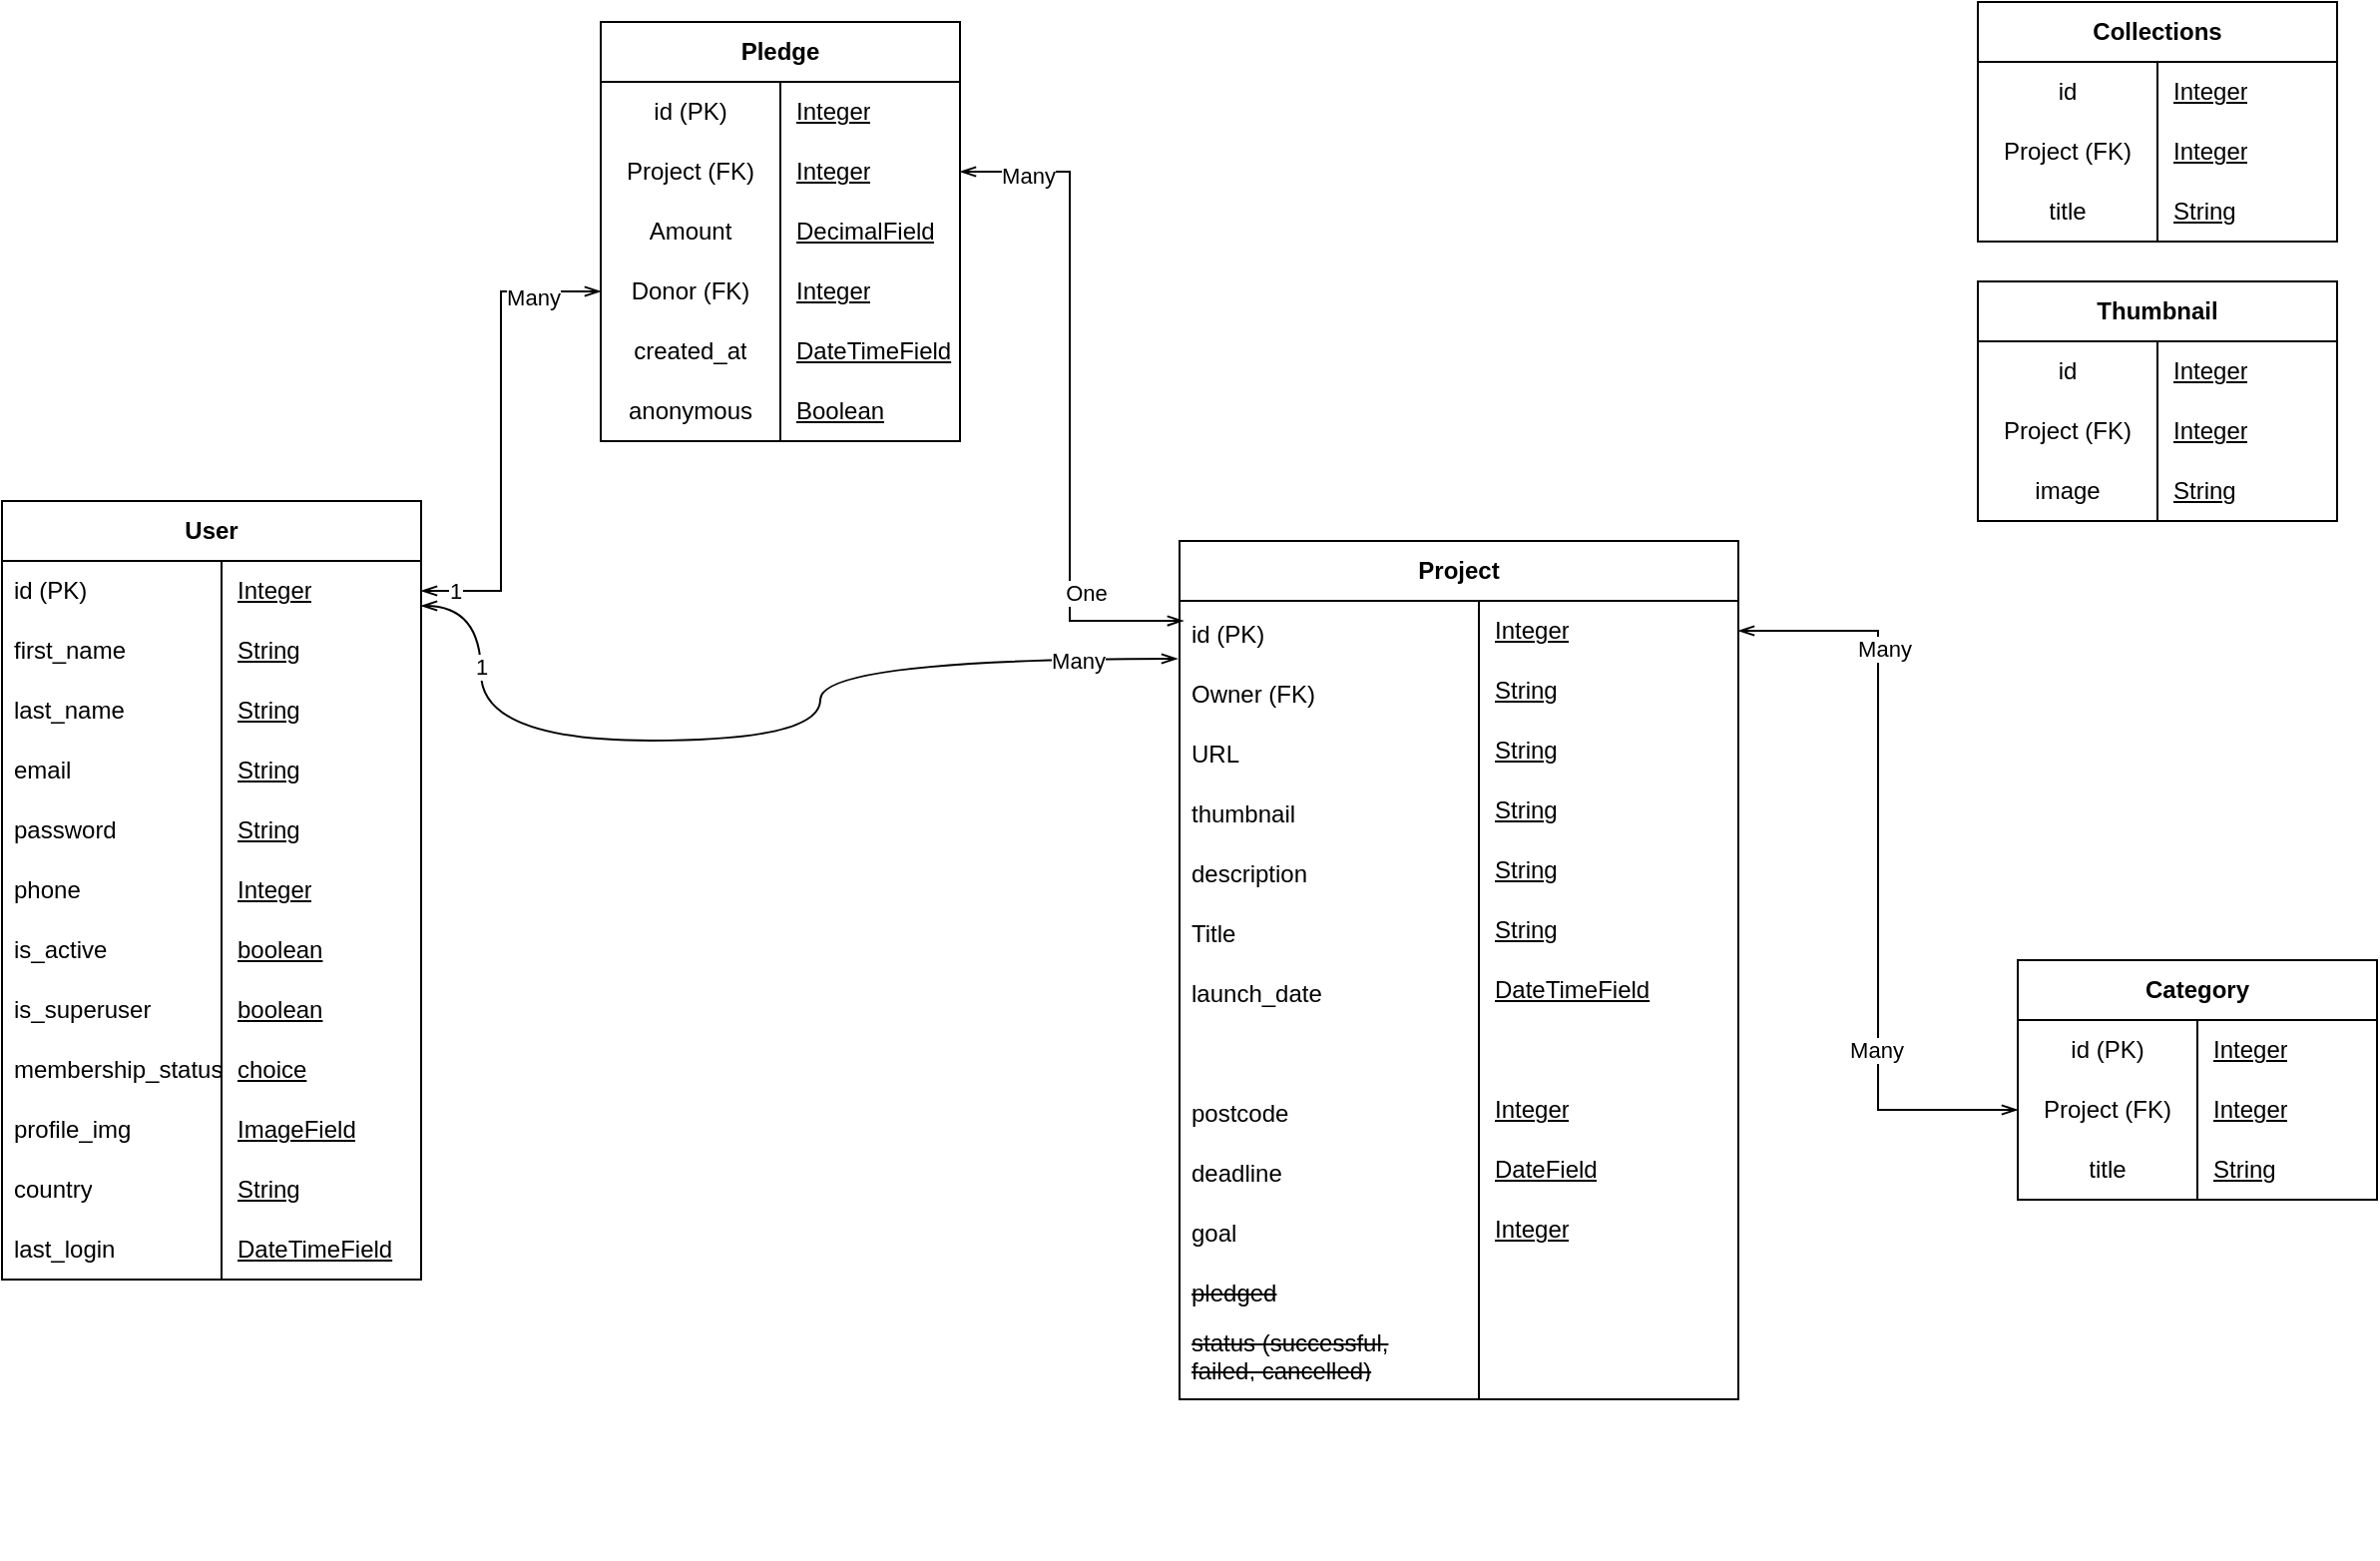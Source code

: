<mxfile>
    <diagram id="C5RBs43oDa-KdzZeNtuy" name="Page-1">
        <mxGraphModel dx="1734" dy="1299" grid="1" gridSize="10" guides="1" tooltips="1" connect="1" arrows="1" fold="1" page="0" pageScale="1" pageWidth="827" pageHeight="1169" math="0" shadow="0">
            <root>
                <mxCell id="WIyWlLk6GJQsqaUBKTNV-0"/>
                <mxCell id="WIyWlLk6GJQsqaUBKTNV-1" parent="WIyWlLk6GJQsqaUBKTNV-0"/>
                <mxCell id="CqpuCXnHiL3pL7R2goNi-49" value="" style="group;fontStyle=1" parent="WIyWlLk6GJQsqaUBKTNV-1" connectable="0" vertex="1">
                    <mxGeometry x="-200" y="100" width="210" height="420" as="geometry"/>
                </mxCell>
                <mxCell id="CqpuCXnHiL3pL7R2goNi-0" value="&lt;b&gt;User&lt;/b&gt;" style="shape=table;startSize=30;container=1;collapsible=1;childLayout=tableLayout;fixedRows=1;rowLines=0;fontStyle=0;align=center;resizeLast=1;html=1;whiteSpace=wrap;movable=1;resizable=1;rotatable=1;deletable=1;editable=1;locked=0;connectable=1;" parent="CqpuCXnHiL3pL7R2goNi-49" vertex="1">
                    <mxGeometry width="210" height="390" as="geometry"/>
                </mxCell>
                <mxCell id="CqpuCXnHiL3pL7R2goNi-19" style="shape=tableRow;horizontal=0;startSize=0;swimlaneHead=0;swimlaneBody=0;fillColor=none;collapsible=0;dropTarget=0;points=[[0,0.5],[1,0.5]];portConstraint=eastwest;top=0;left=0;right=0;bottom=0;html=1;movable=1;resizable=1;rotatable=1;deletable=1;editable=1;locked=0;connectable=1;" parent="CqpuCXnHiL3pL7R2goNi-0" vertex="1">
                    <mxGeometry y="30" width="210" height="30" as="geometry"/>
                </mxCell>
                <mxCell id="CqpuCXnHiL3pL7R2goNi-20" style="shape=partialRectangle;connectable=1;fillColor=none;top=0;left=0;bottom=0;right=0;fontStyle=1;overflow=hidden;html=1;whiteSpace=wrap;movable=1;resizable=1;rotatable=1;deletable=1;editable=1;locked=0;" parent="CqpuCXnHiL3pL7R2goNi-19" vertex="1">
                    <mxGeometry width="110" height="30" as="geometry">
                        <mxRectangle width="110" height="30" as="alternateBounds"/>
                    </mxGeometry>
                </mxCell>
                <mxCell id="CqpuCXnHiL3pL7R2goNi-21" value="&lt;span style=&quot;font-weight: 400;&quot;&gt;Integer&lt;/span&gt;" style="shape=partialRectangle;connectable=1;fillColor=none;top=0;left=0;bottom=0;right=0;align=left;spacingLeft=6;fontStyle=5;overflow=hidden;html=1;whiteSpace=wrap;movable=1;resizable=1;rotatable=1;deletable=1;editable=1;locked=0;" parent="CqpuCXnHiL3pL7R2goNi-19" vertex="1">
                    <mxGeometry x="110" width="100" height="30" as="geometry">
                        <mxRectangle width="100" height="30" as="alternateBounds"/>
                    </mxGeometry>
                </mxCell>
                <mxCell id="CqpuCXnHiL3pL7R2goNi-16" style="shape=tableRow;horizontal=0;startSize=0;swimlaneHead=0;swimlaneBody=0;fillColor=none;collapsible=0;dropTarget=0;points=[[0,0.5],[1,0.5]];portConstraint=eastwest;top=0;left=0;right=0;bottom=0;html=1;movable=1;resizable=1;rotatable=1;deletable=1;editable=1;locked=0;connectable=1;" parent="CqpuCXnHiL3pL7R2goNi-0" vertex="1">
                    <mxGeometry y="60" width="210" height="30" as="geometry"/>
                </mxCell>
                <mxCell id="CqpuCXnHiL3pL7R2goNi-17" style="shape=partialRectangle;connectable=1;fillColor=none;top=0;left=0;bottom=0;right=0;fontStyle=1;overflow=hidden;html=1;whiteSpace=wrap;movable=1;resizable=1;rotatable=1;deletable=1;editable=1;locked=0;" parent="CqpuCXnHiL3pL7R2goNi-16" vertex="1">
                    <mxGeometry width="110" height="30" as="geometry">
                        <mxRectangle width="110" height="30" as="alternateBounds"/>
                    </mxGeometry>
                </mxCell>
                <mxCell id="CqpuCXnHiL3pL7R2goNi-18" value="&lt;span style=&quot;font-weight: normal;&quot;&gt;String&lt;/span&gt;" style="shape=partialRectangle;connectable=1;fillColor=none;top=0;left=0;bottom=0;right=0;align=left;spacingLeft=6;fontStyle=5;overflow=hidden;html=1;whiteSpace=wrap;movable=1;resizable=1;rotatable=1;deletable=1;editable=1;locked=0;" parent="CqpuCXnHiL3pL7R2goNi-16" vertex="1">
                    <mxGeometry x="110" width="100" height="30" as="geometry">
                        <mxRectangle width="100" height="30" as="alternateBounds"/>
                    </mxGeometry>
                </mxCell>
                <mxCell id="CqpuCXnHiL3pL7R2goNi-13" style="shape=tableRow;horizontal=0;startSize=0;swimlaneHead=0;swimlaneBody=0;fillColor=none;collapsible=0;dropTarget=0;points=[[0,0.5],[1,0.5]];portConstraint=eastwest;top=0;left=0;right=0;bottom=0;html=1;movable=1;resizable=1;rotatable=1;deletable=1;editable=1;locked=0;connectable=1;" parent="CqpuCXnHiL3pL7R2goNi-0" vertex="1">
                    <mxGeometry y="90" width="210" height="30" as="geometry"/>
                </mxCell>
                <mxCell id="CqpuCXnHiL3pL7R2goNi-14" style="shape=partialRectangle;connectable=1;fillColor=none;top=0;left=0;bottom=0;right=0;fontStyle=1;overflow=hidden;html=1;whiteSpace=wrap;movable=1;resizable=1;rotatable=1;deletable=1;editable=1;locked=0;" parent="CqpuCXnHiL3pL7R2goNi-13" vertex="1">
                    <mxGeometry width="110" height="30" as="geometry">
                        <mxRectangle width="110" height="30" as="alternateBounds"/>
                    </mxGeometry>
                </mxCell>
                <mxCell id="CqpuCXnHiL3pL7R2goNi-15" value="&lt;span style=&quot;font-weight: normal;&quot;&gt;String&lt;/span&gt;" style="shape=partialRectangle;connectable=1;fillColor=none;top=0;left=0;bottom=0;right=0;align=left;spacingLeft=6;fontStyle=5;overflow=hidden;html=1;whiteSpace=wrap;movable=1;resizable=1;rotatable=1;deletable=1;editable=1;locked=0;" parent="CqpuCXnHiL3pL7R2goNi-13" vertex="1">
                    <mxGeometry x="110" width="100" height="30" as="geometry">
                        <mxRectangle width="100" height="30" as="alternateBounds"/>
                    </mxGeometry>
                </mxCell>
                <mxCell id="CqpuCXnHiL3pL7R2goNi-1" value="" style="shape=tableRow;horizontal=0;startSize=0;swimlaneHead=0;swimlaneBody=0;fillColor=none;collapsible=0;dropTarget=0;points=[[0,0.5],[1,0.5]];portConstraint=eastwest;top=0;left=0;right=0;bottom=0;html=1;movable=1;resizable=1;rotatable=1;deletable=1;editable=1;locked=0;connectable=1;" parent="CqpuCXnHiL3pL7R2goNi-0" vertex="1">
                    <mxGeometry y="120" width="210" height="30" as="geometry"/>
                </mxCell>
                <mxCell id="CqpuCXnHiL3pL7R2goNi-2" value="" style="shape=partialRectangle;connectable=1;fillColor=none;top=0;left=0;bottom=0;right=0;fontStyle=1;overflow=hidden;html=1;whiteSpace=wrap;movable=1;resizable=1;rotatable=1;deletable=1;editable=1;locked=0;" parent="CqpuCXnHiL3pL7R2goNi-1" vertex="1">
                    <mxGeometry width="110" height="30" as="geometry">
                        <mxRectangle width="110" height="30" as="alternateBounds"/>
                    </mxGeometry>
                </mxCell>
                <mxCell id="CqpuCXnHiL3pL7R2goNi-3" value="&lt;span style=&quot;font-weight: normal;&quot;&gt;String&lt;/span&gt;" style="shape=partialRectangle;connectable=1;fillColor=none;top=0;left=0;bottom=0;right=0;align=left;spacingLeft=6;fontStyle=5;overflow=hidden;html=1;whiteSpace=wrap;movable=1;resizable=1;rotatable=1;deletable=1;editable=1;locked=0;" parent="CqpuCXnHiL3pL7R2goNi-1" vertex="1">
                    <mxGeometry x="110" width="100" height="30" as="geometry">
                        <mxRectangle width="100" height="30" as="alternateBounds"/>
                    </mxGeometry>
                </mxCell>
                <mxCell id="CqpuCXnHiL3pL7R2goNi-22" style="shape=tableRow;horizontal=0;startSize=0;swimlaneHead=0;swimlaneBody=0;fillColor=none;collapsible=0;dropTarget=0;points=[[0,0.5],[1,0.5]];portConstraint=eastwest;top=0;left=0;right=0;bottom=0;html=1;movable=1;resizable=1;rotatable=1;deletable=1;editable=1;locked=0;connectable=1;" parent="CqpuCXnHiL3pL7R2goNi-0" vertex="1">
                    <mxGeometry y="150" width="210" height="30" as="geometry"/>
                </mxCell>
                <mxCell id="CqpuCXnHiL3pL7R2goNi-23" style="shape=partialRectangle;connectable=1;fillColor=none;top=0;left=0;bottom=0;right=0;fontStyle=1;overflow=hidden;html=1;whiteSpace=wrap;movable=1;resizable=1;rotatable=1;deletable=1;editable=1;locked=0;" parent="CqpuCXnHiL3pL7R2goNi-22" vertex="1">
                    <mxGeometry width="110" height="30" as="geometry">
                        <mxRectangle width="110" height="30" as="alternateBounds"/>
                    </mxGeometry>
                </mxCell>
                <mxCell id="CqpuCXnHiL3pL7R2goNi-24" value="&lt;span style=&quot;font-weight: normal;&quot;&gt;String&lt;/span&gt;" style="shape=partialRectangle;connectable=1;fillColor=none;top=0;left=0;bottom=0;right=0;align=left;spacingLeft=6;fontStyle=5;overflow=hidden;html=1;whiteSpace=wrap;movable=1;resizable=1;rotatable=1;deletable=1;editable=1;locked=0;" parent="CqpuCXnHiL3pL7R2goNi-22" vertex="1">
                    <mxGeometry x="110" width="100" height="30" as="geometry">
                        <mxRectangle width="100" height="30" as="alternateBounds"/>
                    </mxGeometry>
                </mxCell>
                <mxCell id="CqpuCXnHiL3pL7R2goNi-25" style="shape=tableRow;horizontal=0;startSize=0;swimlaneHead=0;swimlaneBody=0;fillColor=none;collapsible=0;dropTarget=0;points=[[0,0.5],[1,0.5]];portConstraint=eastwest;top=0;left=0;right=0;bottom=0;html=1;movable=1;resizable=1;rotatable=1;deletable=1;editable=1;locked=0;connectable=1;" parent="CqpuCXnHiL3pL7R2goNi-0" vertex="1">
                    <mxGeometry y="180" width="210" height="30" as="geometry"/>
                </mxCell>
                <mxCell id="CqpuCXnHiL3pL7R2goNi-26" style="shape=partialRectangle;connectable=1;fillColor=none;top=0;left=0;bottom=0;right=0;fontStyle=1;overflow=hidden;html=1;whiteSpace=wrap;movable=1;resizable=1;rotatable=1;deletable=1;editable=1;locked=0;" parent="CqpuCXnHiL3pL7R2goNi-25" vertex="1">
                    <mxGeometry width="110" height="30" as="geometry">
                        <mxRectangle width="110" height="30" as="alternateBounds"/>
                    </mxGeometry>
                </mxCell>
                <mxCell id="CqpuCXnHiL3pL7R2goNi-27" value="&lt;span style=&quot;font-weight: normal;&quot;&gt;Integer&lt;/span&gt;" style="shape=partialRectangle;connectable=1;fillColor=none;top=0;left=0;bottom=0;right=0;align=left;spacingLeft=6;fontStyle=5;overflow=hidden;html=1;whiteSpace=wrap;movable=1;resizable=1;rotatable=1;deletable=1;editable=1;locked=0;" parent="CqpuCXnHiL3pL7R2goNi-25" vertex="1">
                    <mxGeometry x="110" width="100" height="30" as="geometry">
                        <mxRectangle width="100" height="30" as="alternateBounds"/>
                    </mxGeometry>
                </mxCell>
                <mxCell id="CqpuCXnHiL3pL7R2goNi-28" style="shape=tableRow;horizontal=0;startSize=0;swimlaneHead=0;swimlaneBody=0;fillColor=none;collapsible=0;dropTarget=0;points=[[0,0.5],[1,0.5]];portConstraint=eastwest;top=0;left=0;right=0;bottom=0;html=1;movable=1;resizable=1;rotatable=1;deletable=1;editable=1;locked=0;connectable=1;" parent="CqpuCXnHiL3pL7R2goNi-0" vertex="1">
                    <mxGeometry y="210" width="210" height="30" as="geometry"/>
                </mxCell>
                <mxCell id="CqpuCXnHiL3pL7R2goNi-29" style="shape=partialRectangle;connectable=1;fillColor=none;top=0;left=0;bottom=0;right=0;fontStyle=1;overflow=hidden;html=1;whiteSpace=wrap;movable=1;resizable=1;rotatable=1;deletable=1;editable=1;locked=0;" parent="CqpuCXnHiL3pL7R2goNi-28" vertex="1">
                    <mxGeometry width="110" height="30" as="geometry">
                        <mxRectangle width="110" height="30" as="alternateBounds"/>
                    </mxGeometry>
                </mxCell>
                <mxCell id="CqpuCXnHiL3pL7R2goNi-30" value="&lt;span style=&quot;font-weight: normal;&quot;&gt;boolean&lt;/span&gt;" style="shape=partialRectangle;connectable=1;fillColor=none;top=0;left=0;bottom=0;right=0;align=left;spacingLeft=6;fontStyle=5;overflow=hidden;html=1;whiteSpace=wrap;movable=1;resizable=1;rotatable=1;deletable=1;editable=1;locked=0;" parent="CqpuCXnHiL3pL7R2goNi-28" vertex="1">
                    <mxGeometry x="110" width="100" height="30" as="geometry">
                        <mxRectangle width="100" height="30" as="alternateBounds"/>
                    </mxGeometry>
                </mxCell>
                <mxCell id="CqpuCXnHiL3pL7R2goNi-31" style="shape=tableRow;horizontal=0;startSize=0;swimlaneHead=0;swimlaneBody=0;fillColor=none;collapsible=0;dropTarget=0;points=[[0,0.5],[1,0.5]];portConstraint=eastwest;top=0;left=0;right=0;bottom=0;html=1;movable=1;resizable=1;rotatable=1;deletable=1;editable=1;locked=0;connectable=1;" parent="CqpuCXnHiL3pL7R2goNi-0" vertex="1">
                    <mxGeometry y="240" width="210" height="30" as="geometry"/>
                </mxCell>
                <mxCell id="CqpuCXnHiL3pL7R2goNi-32" style="shape=partialRectangle;connectable=1;fillColor=none;top=0;left=0;bottom=0;right=0;fontStyle=1;overflow=hidden;html=1;whiteSpace=wrap;movable=1;resizable=1;rotatable=1;deletable=1;editable=1;locked=0;" parent="CqpuCXnHiL3pL7R2goNi-31" vertex="1">
                    <mxGeometry width="110" height="30" as="geometry">
                        <mxRectangle width="110" height="30" as="alternateBounds"/>
                    </mxGeometry>
                </mxCell>
                <mxCell id="CqpuCXnHiL3pL7R2goNi-33" value="boolean" style="shape=partialRectangle;connectable=1;fillColor=none;top=0;left=0;bottom=0;right=0;align=left;spacingLeft=6;fontStyle=4;overflow=hidden;html=1;whiteSpace=wrap;movable=1;resizable=1;rotatable=1;deletable=1;editable=1;locked=0;" parent="CqpuCXnHiL3pL7R2goNi-31" vertex="1">
                    <mxGeometry x="110" width="100" height="30" as="geometry">
                        <mxRectangle width="100" height="30" as="alternateBounds"/>
                    </mxGeometry>
                </mxCell>
                <mxCell id="CqpuCXnHiL3pL7R2goNi-34" style="shape=tableRow;horizontal=0;startSize=0;swimlaneHead=0;swimlaneBody=0;fillColor=none;collapsible=0;dropTarget=0;points=[[0,0.5],[1,0.5]];portConstraint=eastwest;top=0;left=0;right=0;bottom=0;html=1;movable=1;resizable=1;rotatable=1;deletable=1;editable=1;locked=0;connectable=1;" parent="CqpuCXnHiL3pL7R2goNi-0" vertex="1">
                    <mxGeometry y="270" width="210" height="30" as="geometry"/>
                </mxCell>
                <mxCell id="CqpuCXnHiL3pL7R2goNi-35" style="shape=partialRectangle;connectable=1;fillColor=none;top=0;left=0;bottom=0;right=0;fontStyle=1;overflow=hidden;html=1;whiteSpace=wrap;movable=1;resizable=1;rotatable=1;deletable=1;editable=1;locked=0;" parent="CqpuCXnHiL3pL7R2goNi-34" vertex="1">
                    <mxGeometry width="110" height="30" as="geometry">
                        <mxRectangle width="110" height="30" as="alternateBounds"/>
                    </mxGeometry>
                </mxCell>
                <mxCell id="CqpuCXnHiL3pL7R2goNi-36" value="&lt;span style=&quot;font-weight: normal;&quot;&gt;choice&lt;/span&gt;" style="shape=partialRectangle;connectable=1;fillColor=none;top=0;left=0;bottom=0;right=0;align=left;spacingLeft=6;fontStyle=5;overflow=hidden;html=1;whiteSpace=wrap;movable=1;resizable=1;rotatable=1;deletable=1;editable=1;locked=0;" parent="CqpuCXnHiL3pL7R2goNi-34" vertex="1">
                    <mxGeometry x="110" width="100" height="30" as="geometry">
                        <mxRectangle width="100" height="30" as="alternateBounds"/>
                    </mxGeometry>
                </mxCell>
                <mxCell id="CqpuCXnHiL3pL7R2goNi-37" style="shape=tableRow;horizontal=0;startSize=0;swimlaneHead=0;swimlaneBody=0;fillColor=none;collapsible=0;dropTarget=0;points=[[0,0.5],[1,0.5]];portConstraint=eastwest;top=0;left=0;right=0;bottom=0;html=1;movable=1;resizable=1;rotatable=1;deletable=1;editable=1;locked=0;connectable=1;" parent="CqpuCXnHiL3pL7R2goNi-0" vertex="1">
                    <mxGeometry y="300" width="210" height="30" as="geometry"/>
                </mxCell>
                <mxCell id="CqpuCXnHiL3pL7R2goNi-38" style="shape=partialRectangle;connectable=1;fillColor=none;top=0;left=0;bottom=0;right=0;fontStyle=1;overflow=hidden;html=1;whiteSpace=wrap;movable=1;resizable=1;rotatable=1;deletable=1;editable=1;locked=0;" parent="CqpuCXnHiL3pL7R2goNi-37" vertex="1">
                    <mxGeometry width="110" height="30" as="geometry">
                        <mxRectangle width="110" height="30" as="alternateBounds"/>
                    </mxGeometry>
                </mxCell>
                <mxCell id="CqpuCXnHiL3pL7R2goNi-39" value="&lt;span style=&quot;font-weight: normal;&quot;&gt;ImageField&lt;/span&gt;" style="shape=partialRectangle;connectable=1;fillColor=none;top=0;left=0;bottom=0;right=0;align=left;spacingLeft=6;fontStyle=5;overflow=hidden;html=1;whiteSpace=wrap;movable=1;resizable=1;rotatable=1;deletable=1;editable=1;locked=0;" parent="CqpuCXnHiL3pL7R2goNi-37" vertex="1">
                    <mxGeometry x="110" width="100" height="30" as="geometry">
                        <mxRectangle width="100" height="30" as="alternateBounds"/>
                    </mxGeometry>
                </mxCell>
                <mxCell id="CqpuCXnHiL3pL7R2goNi-40" style="shape=tableRow;horizontal=0;startSize=0;swimlaneHead=0;swimlaneBody=0;fillColor=none;collapsible=0;dropTarget=0;points=[[0,0.5],[1,0.5]];portConstraint=eastwest;top=0;left=0;right=0;bottom=0;html=1;movable=1;resizable=1;rotatable=1;deletable=1;editable=1;locked=0;connectable=1;" parent="CqpuCXnHiL3pL7R2goNi-0" vertex="1">
                    <mxGeometry y="330" width="210" height="30" as="geometry"/>
                </mxCell>
                <mxCell id="CqpuCXnHiL3pL7R2goNi-41" style="shape=partialRectangle;connectable=1;fillColor=none;top=0;left=0;bottom=0;right=0;fontStyle=1;overflow=hidden;html=1;whiteSpace=wrap;movable=1;resizable=1;rotatable=1;deletable=1;editable=1;locked=0;" parent="CqpuCXnHiL3pL7R2goNi-40" vertex="1">
                    <mxGeometry width="110" height="30" as="geometry">
                        <mxRectangle width="110" height="30" as="alternateBounds"/>
                    </mxGeometry>
                </mxCell>
                <mxCell id="CqpuCXnHiL3pL7R2goNi-42" value="&lt;span style=&quot;font-weight: 400;&quot;&gt;String&lt;/span&gt;" style="shape=partialRectangle;connectable=1;fillColor=none;top=0;left=0;bottom=0;right=0;align=left;spacingLeft=6;fontStyle=5;overflow=hidden;html=1;whiteSpace=wrap;movable=1;resizable=1;rotatable=1;deletable=1;editable=1;locked=0;" parent="CqpuCXnHiL3pL7R2goNi-40" vertex="1">
                    <mxGeometry x="110" width="100" height="30" as="geometry">
                        <mxRectangle width="100" height="30" as="alternateBounds"/>
                    </mxGeometry>
                </mxCell>
                <mxCell id="CqpuCXnHiL3pL7R2goNi-43" style="shape=tableRow;horizontal=0;startSize=0;swimlaneHead=0;swimlaneBody=0;fillColor=none;collapsible=0;dropTarget=0;points=[[0,0.5],[1,0.5]];portConstraint=eastwest;top=0;left=0;right=0;bottom=0;html=1;movable=1;resizable=1;rotatable=1;deletable=1;editable=1;locked=0;connectable=1;" parent="CqpuCXnHiL3pL7R2goNi-0" vertex="1">
                    <mxGeometry y="360" width="210" height="30" as="geometry"/>
                </mxCell>
                <mxCell id="CqpuCXnHiL3pL7R2goNi-44" style="shape=partialRectangle;connectable=1;fillColor=none;top=0;left=0;bottom=0;right=0;fontStyle=1;overflow=hidden;html=1;whiteSpace=wrap;movable=1;resizable=1;rotatable=1;deletable=1;editable=1;locked=0;" parent="CqpuCXnHiL3pL7R2goNi-43" vertex="1">
                    <mxGeometry width="110" height="30" as="geometry">
                        <mxRectangle width="110" height="30" as="alternateBounds"/>
                    </mxGeometry>
                </mxCell>
                <mxCell id="CqpuCXnHiL3pL7R2goNi-45" value="DateTimeField" style="shape=partialRectangle;connectable=1;fillColor=none;top=0;left=0;bottom=0;right=0;align=left;spacingLeft=6;fontStyle=4;overflow=hidden;html=1;whiteSpace=wrap;movable=1;resizable=1;rotatable=1;deletable=1;editable=1;locked=0;" parent="CqpuCXnHiL3pL7R2goNi-43" vertex="1">
                    <mxGeometry x="110" width="100" height="30" as="geometry">
                        <mxRectangle width="100" height="30" as="alternateBounds"/>
                    </mxGeometry>
                </mxCell>
                <mxCell id="zFe148ZZLQVO_eiXOxzq-35" value="id (PK)" style="whiteSpace=wrap;html=1;align=left;fillColor=none;strokeColor=none;gradientColor=none;spacingLeft=4;spacingRight=4;" parent="CqpuCXnHiL3pL7R2goNi-49" vertex="1">
                    <mxGeometry y="30" width="127.826" height="30" as="geometry"/>
                </mxCell>
                <mxCell id="zFe148ZZLQVO_eiXOxzq-21" value="first_name" style="text;strokeColor=none;fillColor=none;align=left;verticalAlign=middle;spacingLeft=4;spacingRight=4;overflow=hidden;points=[[0,0.5],[1,0.5]];portConstraint=eastwest;rotatable=1;whiteSpace=wrap;html=1;movable=1;resizable=1;deletable=1;editable=1;locked=0;connectable=1;" parent="CqpuCXnHiL3pL7R2goNi-49" vertex="1">
                    <mxGeometry y="60" width="127.826" height="30" as="geometry"/>
                </mxCell>
                <mxCell id="zFe148ZZLQVO_eiXOxzq-20" value="last_name" style="text;strokeColor=none;fillColor=none;align=left;verticalAlign=middle;spacingLeft=4;spacingRight=4;overflow=hidden;points=[[0,0.5],[1,0.5]];portConstraint=eastwest;rotatable=1;whiteSpace=wrap;html=1;movable=1;resizable=1;deletable=1;editable=1;locked=0;connectable=1;" parent="CqpuCXnHiL3pL7R2goNi-49" vertex="1">
                    <mxGeometry y="90" width="127.826" height="30" as="geometry"/>
                </mxCell>
                <mxCell id="zFe148ZZLQVO_eiXOxzq-19" value="email" style="text;strokeColor=none;fillColor=none;align=left;verticalAlign=middle;spacingLeft=4;spacingRight=4;overflow=hidden;points=[[0,0.5],[1,0.5]];portConstraint=eastwest;rotatable=1;whiteSpace=wrap;html=1;movable=1;resizable=1;deletable=1;editable=1;locked=0;connectable=1;" parent="CqpuCXnHiL3pL7R2goNi-49" vertex="1">
                    <mxGeometry y="120" width="127.826" height="30" as="geometry"/>
                </mxCell>
                <mxCell id="zFe148ZZLQVO_eiXOxzq-18" value="password" style="text;strokeColor=none;fillColor=none;align=left;verticalAlign=middle;spacingLeft=4;spacingRight=4;overflow=hidden;points=[[0,0.5],[1,0.5]];portConstraint=eastwest;rotatable=1;whiteSpace=wrap;html=1;movable=1;resizable=1;deletable=1;editable=1;locked=0;connectable=1;" parent="CqpuCXnHiL3pL7R2goNi-49" vertex="1">
                    <mxGeometry y="150" width="127.826" height="30" as="geometry"/>
                </mxCell>
                <mxCell id="zFe148ZZLQVO_eiXOxzq-17" value="phone" style="text;strokeColor=none;fillColor=none;align=left;verticalAlign=middle;spacingLeft=4;spacingRight=4;overflow=hidden;points=[[0,0.5],[1,0.5]];portConstraint=eastwest;rotatable=1;whiteSpace=wrap;html=1;movable=1;resizable=1;deletable=1;editable=1;locked=0;connectable=1;" parent="CqpuCXnHiL3pL7R2goNi-49" vertex="1">
                    <mxGeometry y="180" width="127.826" height="30" as="geometry"/>
                </mxCell>
                <mxCell id="zFe148ZZLQVO_eiXOxzq-16" value="is_active" style="text;strokeColor=none;fillColor=none;align=left;verticalAlign=middle;spacingLeft=4;spacingRight=4;overflow=hidden;points=[[0,0.5],[1,0.5]];portConstraint=eastwest;rotatable=1;whiteSpace=wrap;html=1;movable=1;resizable=1;deletable=1;editable=1;locked=0;connectable=1;" parent="CqpuCXnHiL3pL7R2goNi-49" vertex="1">
                    <mxGeometry y="210" width="127.826" height="30" as="geometry"/>
                </mxCell>
                <mxCell id="zFe148ZZLQVO_eiXOxzq-15" value="is_superuser" style="text;strokeColor=none;fillColor=none;align=left;verticalAlign=middle;spacingLeft=4;spacingRight=4;overflow=hidden;points=[[0,0.5],[1,0.5]];portConstraint=eastwest;rotatable=1;whiteSpace=wrap;html=1;movable=1;resizable=1;deletable=1;editable=1;locked=0;connectable=1;" parent="CqpuCXnHiL3pL7R2goNi-49" vertex="1">
                    <mxGeometry y="240" width="127.826" height="30" as="geometry"/>
                </mxCell>
                <mxCell id="zFe148ZZLQVO_eiXOxzq-14" value="membership_status" style="text;strokeColor=none;fillColor=none;align=left;verticalAlign=middle;spacingLeft=4;spacingRight=4;overflow=hidden;points=[[0,0.5],[1,0.5]];portConstraint=eastwest;rotatable=1;whiteSpace=wrap;html=1;movable=1;resizable=1;deletable=1;editable=1;locked=0;connectable=1;" parent="CqpuCXnHiL3pL7R2goNi-49" vertex="1">
                    <mxGeometry y="270" width="127.826" height="30" as="geometry"/>
                </mxCell>
                <mxCell id="zFe148ZZLQVO_eiXOxzq-22" value="profile_img" style="text;strokeColor=none;fillColor=none;align=left;verticalAlign=middle;spacingLeft=4;spacingRight=4;overflow=hidden;points=[[0,0.5],[1,0.5]];portConstraint=eastwest;rotatable=1;whiteSpace=wrap;html=1;movable=1;resizable=1;deletable=1;editable=1;locked=0;connectable=1;" parent="CqpuCXnHiL3pL7R2goNi-49" vertex="1">
                    <mxGeometry y="300" width="127.826" height="30" as="geometry"/>
                </mxCell>
                <mxCell id="zFe148ZZLQVO_eiXOxzq-23" value="country" style="text;strokeColor=none;fillColor=none;align=left;verticalAlign=middle;spacingLeft=4;spacingRight=4;overflow=hidden;points=[[0,0.5],[1,0.5]];portConstraint=eastwest;rotatable=1;whiteSpace=wrap;html=1;movable=1;resizable=1;deletable=1;editable=1;locked=0;connectable=1;" parent="CqpuCXnHiL3pL7R2goNi-49" vertex="1">
                    <mxGeometry y="330" width="127.826" height="30" as="geometry"/>
                </mxCell>
                <mxCell id="zFe148ZZLQVO_eiXOxzq-24" value="last_login" style="text;strokeColor=none;fillColor=none;align=left;verticalAlign=middle;spacingLeft=4;spacingRight=4;overflow=hidden;points=[[0,0.5],[1,0.5]];portConstraint=eastwest;rotatable=1;whiteSpace=wrap;html=1;movable=1;resizable=1;deletable=1;editable=1;locked=0;connectable=1;" parent="CqpuCXnHiL3pL7R2goNi-49" vertex="1">
                    <mxGeometry y="360" width="127.826" height="30" as="geometry"/>
                </mxCell>
                <mxCell id="CqpuCXnHiL3pL7R2goNi-50" value="Pledge" style="shape=table;startSize=30;container=1;collapsible=1;childLayout=tableLayout;fixedRows=1;rowLines=0;fontStyle=1;align=center;resizeLast=1;html=1;whiteSpace=wrap;strokeColor=default;verticalAlign=middle;fontFamily=Helvetica;fontSize=12;fontColor=default;fillColor=default;" parent="WIyWlLk6GJQsqaUBKTNV-1" vertex="1">
                    <mxGeometry x="100" y="-140" width="180" height="210" as="geometry"/>
                </mxCell>
                <mxCell id="CqpuCXnHiL3pL7R2goNi-51" value="" style="shape=tableRow;horizontal=0;startSize=0;swimlaneHead=0;swimlaneBody=0;fillColor=none;collapsible=0;dropTarget=0;points=[[0,0.5],[1,0.5]];portConstraint=eastwest;top=0;left=0;right=0;bottom=0;html=1;strokeColor=default;align=center;verticalAlign=middle;fontFamily=Helvetica;fontSize=12;fontColor=default;" parent="CqpuCXnHiL3pL7R2goNi-50" vertex="1">
                    <mxGeometry y="30" width="180" height="30" as="geometry"/>
                </mxCell>
                <mxCell id="CqpuCXnHiL3pL7R2goNi-52" value="&lt;span style=&quot;font-weight: normal;&quot;&gt;id (PK)&lt;/span&gt;" style="shape=partialRectangle;connectable=0;fillColor=none;top=0;left=0;bottom=0;right=0;fontStyle=1;overflow=hidden;html=1;whiteSpace=wrap;strokeColor=default;align=center;verticalAlign=middle;fontFamily=Helvetica;fontSize=12;fontColor=default;startSize=30;" parent="CqpuCXnHiL3pL7R2goNi-51" vertex="1">
                    <mxGeometry width="90" height="30" as="geometry">
                        <mxRectangle width="90" height="30" as="alternateBounds"/>
                    </mxGeometry>
                </mxCell>
                <mxCell id="CqpuCXnHiL3pL7R2goNi-53" value="Integer" style="shape=partialRectangle;connectable=0;fillColor=none;top=0;left=0;bottom=0;right=0;align=left;spacingLeft=6;fontStyle=4;overflow=hidden;html=1;whiteSpace=wrap;strokeColor=default;verticalAlign=middle;fontFamily=Helvetica;fontSize=12;fontColor=default;startSize=30;" parent="CqpuCXnHiL3pL7R2goNi-51" vertex="1">
                    <mxGeometry x="90" width="90" height="30" as="geometry">
                        <mxRectangle width="90" height="30" as="alternateBounds"/>
                    </mxGeometry>
                </mxCell>
                <mxCell id="CqpuCXnHiL3pL7R2goNi-66" style="shape=tableRow;horizontal=0;startSize=0;swimlaneHead=0;swimlaneBody=0;fillColor=none;collapsible=0;dropTarget=0;points=[[0,0.5],[1,0.5]];portConstraint=eastwest;top=0;left=0;right=0;bottom=0;html=1;strokeColor=default;align=center;verticalAlign=middle;fontFamily=Helvetica;fontSize=12;fontColor=default;" parent="CqpuCXnHiL3pL7R2goNi-50" vertex="1">
                    <mxGeometry y="60" width="180" height="30" as="geometry"/>
                </mxCell>
                <mxCell id="CqpuCXnHiL3pL7R2goNi-67" value="&lt;span style=&quot;font-weight: normal;&quot;&gt;Project (FK)&lt;/span&gt;" style="shape=partialRectangle;connectable=0;fillColor=none;top=0;left=0;bottom=0;right=0;fontStyle=1;overflow=hidden;html=1;whiteSpace=wrap;strokeColor=default;align=center;verticalAlign=middle;fontFamily=Helvetica;fontSize=12;fontColor=default;startSize=30;" parent="CqpuCXnHiL3pL7R2goNi-66" vertex="1">
                    <mxGeometry width="90" height="30" as="geometry">
                        <mxRectangle width="90" height="30" as="alternateBounds"/>
                    </mxGeometry>
                </mxCell>
                <mxCell id="CqpuCXnHiL3pL7R2goNi-68" value="Integer" style="shape=partialRectangle;connectable=0;fillColor=none;top=0;left=0;bottom=0;right=0;align=left;spacingLeft=6;fontStyle=4;overflow=hidden;html=1;whiteSpace=wrap;strokeColor=default;verticalAlign=middle;fontFamily=Helvetica;fontSize=12;fontColor=default;startSize=30;" parent="CqpuCXnHiL3pL7R2goNi-66" vertex="1">
                    <mxGeometry x="90" width="90" height="30" as="geometry">
                        <mxRectangle width="90" height="30" as="alternateBounds"/>
                    </mxGeometry>
                </mxCell>
                <mxCell id="CqpuCXnHiL3pL7R2goNi-69" style="shape=tableRow;horizontal=0;startSize=0;swimlaneHead=0;swimlaneBody=0;fillColor=none;collapsible=0;dropTarget=0;points=[[0,0.5],[1,0.5]];portConstraint=eastwest;top=0;left=0;right=0;bottom=0;html=1;strokeColor=default;align=center;verticalAlign=middle;fontFamily=Helvetica;fontSize=12;fontColor=default;" parent="CqpuCXnHiL3pL7R2goNi-50" vertex="1">
                    <mxGeometry y="90" width="180" height="30" as="geometry"/>
                </mxCell>
                <mxCell id="CqpuCXnHiL3pL7R2goNi-70" value="&lt;span style=&quot;font-weight: normal;&quot;&gt;Amount&lt;/span&gt;" style="shape=partialRectangle;connectable=0;fillColor=none;top=0;left=0;bottom=0;right=0;fontStyle=1;overflow=hidden;html=1;whiteSpace=wrap;strokeColor=default;align=center;verticalAlign=middle;fontFamily=Helvetica;fontSize=12;fontColor=default;startSize=30;" parent="CqpuCXnHiL3pL7R2goNi-69" vertex="1">
                    <mxGeometry width="90" height="30" as="geometry">
                        <mxRectangle width="90" height="30" as="alternateBounds"/>
                    </mxGeometry>
                </mxCell>
                <mxCell id="CqpuCXnHiL3pL7R2goNi-71" value="DecimalField" style="shape=partialRectangle;connectable=0;fillColor=none;top=0;left=0;bottom=0;right=0;align=left;spacingLeft=6;fontStyle=4;overflow=hidden;html=1;whiteSpace=wrap;strokeColor=default;verticalAlign=middle;fontFamily=Helvetica;fontSize=12;fontColor=default;startSize=30;" parent="CqpuCXnHiL3pL7R2goNi-69" vertex="1">
                    <mxGeometry x="90" width="90" height="30" as="geometry">
                        <mxRectangle width="90" height="30" as="alternateBounds"/>
                    </mxGeometry>
                </mxCell>
                <mxCell id="CqpuCXnHiL3pL7R2goNi-72" style="shape=tableRow;horizontal=0;startSize=0;swimlaneHead=0;swimlaneBody=0;fillColor=none;collapsible=0;dropTarget=0;points=[[0,0.5],[1,0.5]];portConstraint=eastwest;top=0;left=0;right=0;bottom=0;html=1;strokeColor=default;align=center;verticalAlign=middle;fontFamily=Helvetica;fontSize=12;fontColor=default;" parent="CqpuCXnHiL3pL7R2goNi-50" vertex="1">
                    <mxGeometry y="120" width="180" height="30" as="geometry"/>
                </mxCell>
                <mxCell id="CqpuCXnHiL3pL7R2goNi-73" value="&lt;span style=&quot;font-weight: normal;&quot;&gt;Donor (FK)&lt;/span&gt;" style="shape=partialRectangle;connectable=0;fillColor=none;top=0;left=0;bottom=0;right=0;fontStyle=1;overflow=hidden;html=1;whiteSpace=wrap;strokeColor=default;align=center;verticalAlign=middle;fontFamily=Helvetica;fontSize=12;fontColor=default;startSize=30;" parent="CqpuCXnHiL3pL7R2goNi-72" vertex="1">
                    <mxGeometry width="90" height="30" as="geometry">
                        <mxRectangle width="90" height="30" as="alternateBounds"/>
                    </mxGeometry>
                </mxCell>
                <mxCell id="CqpuCXnHiL3pL7R2goNi-74" value="Integer" style="shape=partialRectangle;connectable=0;fillColor=none;top=0;left=0;bottom=0;right=0;align=left;spacingLeft=6;fontStyle=4;overflow=hidden;html=1;whiteSpace=wrap;strokeColor=default;verticalAlign=middle;fontFamily=Helvetica;fontSize=12;fontColor=default;startSize=30;" parent="CqpuCXnHiL3pL7R2goNi-72" vertex="1">
                    <mxGeometry x="90" width="90" height="30" as="geometry">
                        <mxRectangle width="90" height="30" as="alternateBounds"/>
                    </mxGeometry>
                </mxCell>
                <mxCell id="CqpuCXnHiL3pL7R2goNi-75" style="shape=tableRow;horizontal=0;startSize=0;swimlaneHead=0;swimlaneBody=0;fillColor=none;collapsible=0;dropTarget=0;points=[[0,0.5],[1,0.5]];portConstraint=eastwest;top=0;left=0;right=0;bottom=0;html=1;strokeColor=default;align=center;verticalAlign=middle;fontFamily=Helvetica;fontSize=12;fontColor=default;" parent="CqpuCXnHiL3pL7R2goNi-50" vertex="1">
                    <mxGeometry y="150" width="180" height="30" as="geometry"/>
                </mxCell>
                <mxCell id="CqpuCXnHiL3pL7R2goNi-76" value="&lt;span style=&quot;font-weight: normal;&quot;&gt;created_at&lt;/span&gt;" style="shape=partialRectangle;connectable=0;fillColor=none;top=0;left=0;bottom=0;right=0;fontStyle=1;overflow=hidden;html=1;whiteSpace=wrap;strokeColor=default;align=center;verticalAlign=middle;fontFamily=Helvetica;fontSize=12;fontColor=default;startSize=30;" parent="CqpuCXnHiL3pL7R2goNi-75" vertex="1">
                    <mxGeometry width="90" height="30" as="geometry">
                        <mxRectangle width="90" height="30" as="alternateBounds"/>
                    </mxGeometry>
                </mxCell>
                <mxCell id="CqpuCXnHiL3pL7R2goNi-77" value="DateTimeField" style="shape=partialRectangle;connectable=0;fillColor=none;top=0;left=0;bottom=0;right=0;align=left;spacingLeft=6;fontStyle=4;overflow=hidden;html=1;whiteSpace=wrap;strokeColor=default;verticalAlign=middle;fontFamily=Helvetica;fontSize=12;fontColor=default;startSize=30;" parent="CqpuCXnHiL3pL7R2goNi-75" vertex="1">
                    <mxGeometry x="90" width="90" height="30" as="geometry">
                        <mxRectangle width="90" height="30" as="alternateBounds"/>
                    </mxGeometry>
                </mxCell>
                <mxCell id="CqpuCXnHiL3pL7R2goNi-181" style="shape=tableRow;horizontal=0;startSize=0;swimlaneHead=0;swimlaneBody=0;fillColor=none;collapsible=0;dropTarget=0;points=[[0,0.5],[1,0.5]];portConstraint=eastwest;top=0;left=0;right=0;bottom=0;html=1;strokeColor=default;align=center;verticalAlign=middle;fontFamily=Helvetica;fontSize=12;fontColor=default;" parent="CqpuCXnHiL3pL7R2goNi-50" vertex="1">
                    <mxGeometry y="180" width="180" height="30" as="geometry"/>
                </mxCell>
                <mxCell id="CqpuCXnHiL3pL7R2goNi-182" value="&lt;span style=&quot;font-weight: normal;&quot;&gt;anonymous&lt;/span&gt;" style="shape=partialRectangle;connectable=0;fillColor=none;top=0;left=0;bottom=0;right=0;fontStyle=1;overflow=hidden;html=1;whiteSpace=wrap;strokeColor=default;align=center;verticalAlign=middle;fontFamily=Helvetica;fontSize=12;fontColor=default;startSize=30;" parent="CqpuCXnHiL3pL7R2goNi-181" vertex="1">
                    <mxGeometry width="90" height="30" as="geometry">
                        <mxRectangle width="90" height="30" as="alternateBounds"/>
                    </mxGeometry>
                </mxCell>
                <mxCell id="CqpuCXnHiL3pL7R2goNi-183" value="Boolean" style="shape=partialRectangle;connectable=0;fillColor=none;top=0;left=0;bottom=0;right=0;align=left;spacingLeft=6;fontStyle=4;overflow=hidden;html=1;whiteSpace=wrap;strokeColor=default;verticalAlign=middle;fontFamily=Helvetica;fontSize=12;fontColor=default;startSize=30;" parent="CqpuCXnHiL3pL7R2goNi-181" vertex="1">
                    <mxGeometry x="90" width="90" height="30" as="geometry">
                        <mxRectangle width="90" height="30" as="alternateBounds"/>
                    </mxGeometry>
                </mxCell>
                <mxCell id="CqpuCXnHiL3pL7R2goNi-137" value="" style="group" parent="WIyWlLk6GJQsqaUBKTNV-1" connectable="0" vertex="1">
                    <mxGeometry x="390" y="120" width="280" height="510" as="geometry"/>
                </mxCell>
                <mxCell id="CqpuCXnHiL3pL7R2goNi-79" value="Project" style="shape=table;startSize=30;container=1;collapsible=1;childLayout=tableLayout;fixedRows=1;rowLines=0;fontStyle=1;align=center;resizeLast=1;html=1;whiteSpace=wrap;strokeColor=default;verticalAlign=middle;fontFamily=Helvetica;fontSize=12;fontColor=default;fillColor=default;" parent="CqpuCXnHiL3pL7R2goNi-137" vertex="1">
                    <mxGeometry width="280" height="430" as="geometry"/>
                </mxCell>
                <mxCell id="CqpuCXnHiL3pL7R2goNi-86" value="" style="shape=tableRow;horizontal=0;startSize=0;swimlaneHead=0;swimlaneBody=0;fillColor=none;collapsible=0;dropTarget=0;points=[[0,0.5],[1,0.5]];portConstraint=eastwest;top=0;left=0;right=0;bottom=0;html=1;strokeColor=default;align=center;verticalAlign=middle;fontFamily=Helvetica;fontSize=12;fontColor=default;" parent="CqpuCXnHiL3pL7R2goNi-79" vertex="1">
                    <mxGeometry y="30" width="280" height="30" as="geometry"/>
                </mxCell>
                <mxCell id="CqpuCXnHiL3pL7R2goNi-87" value="" style="shape=partialRectangle;connectable=0;fillColor=none;top=0;left=0;bottom=0;right=0;editable=1;overflow=hidden;html=1;whiteSpace=wrap;strokeColor=default;align=center;verticalAlign=middle;fontFamily=Helvetica;fontSize=12;fontColor=default;startSize=30;" parent="CqpuCXnHiL3pL7R2goNi-86" vertex="1">
                    <mxGeometry width="150" height="30" as="geometry">
                        <mxRectangle width="150" height="30" as="alternateBounds"/>
                    </mxGeometry>
                </mxCell>
                <mxCell id="CqpuCXnHiL3pL7R2goNi-88" value="Integer" style="shape=partialRectangle;connectable=0;fillColor=none;top=0;left=0;bottom=0;right=0;align=left;spacingLeft=6;overflow=hidden;html=1;whiteSpace=wrap;strokeColor=default;verticalAlign=middle;fontFamily=Helvetica;fontSize=12;fontColor=default;startSize=30;fontStyle=4" parent="CqpuCXnHiL3pL7R2goNi-86" vertex="1">
                    <mxGeometry x="150" width="130" height="30" as="geometry">
                        <mxRectangle width="130" height="30" as="alternateBounds"/>
                    </mxGeometry>
                </mxCell>
                <mxCell id="CqpuCXnHiL3pL7R2goNi-92" style="shape=tableRow;horizontal=0;startSize=0;swimlaneHead=0;swimlaneBody=0;fillColor=none;collapsible=0;dropTarget=0;points=[[0,0.5],[1,0.5]];portConstraint=eastwest;top=0;left=0;right=0;bottom=0;html=1;strokeColor=default;align=center;verticalAlign=middle;fontFamily=Helvetica;fontSize=12;fontColor=default;" parent="CqpuCXnHiL3pL7R2goNi-79" vertex="1">
                    <mxGeometry y="60" width="280" height="30" as="geometry"/>
                </mxCell>
                <mxCell id="CqpuCXnHiL3pL7R2goNi-93" style="shape=partialRectangle;connectable=0;fillColor=none;top=0;left=0;bottom=0;right=0;editable=1;overflow=hidden;html=1;whiteSpace=wrap;strokeColor=default;align=center;verticalAlign=middle;fontFamily=Helvetica;fontSize=12;fontColor=default;startSize=30;" parent="CqpuCXnHiL3pL7R2goNi-92" vertex="1">
                    <mxGeometry width="150" height="30" as="geometry">
                        <mxRectangle width="150" height="30" as="alternateBounds"/>
                    </mxGeometry>
                </mxCell>
                <mxCell id="CqpuCXnHiL3pL7R2goNi-94" value="String" style="shape=partialRectangle;connectable=0;fillColor=none;top=0;left=0;bottom=0;right=0;align=left;spacingLeft=6;overflow=hidden;html=1;whiteSpace=wrap;strokeColor=default;verticalAlign=middle;fontFamily=Helvetica;fontSize=12;fontColor=default;startSize=30;fontStyle=4" parent="CqpuCXnHiL3pL7R2goNi-92" vertex="1">
                    <mxGeometry x="150" width="130" height="30" as="geometry">
                        <mxRectangle width="130" height="30" as="alternateBounds"/>
                    </mxGeometry>
                </mxCell>
                <mxCell id="CqpuCXnHiL3pL7R2goNi-95" style="shape=tableRow;horizontal=0;startSize=0;swimlaneHead=0;swimlaneBody=0;fillColor=none;collapsible=0;dropTarget=0;points=[[0,0.5],[1,0.5]];portConstraint=eastwest;top=0;left=0;right=0;bottom=0;html=1;strokeColor=default;align=center;verticalAlign=middle;fontFamily=Helvetica;fontSize=12;fontColor=default;" parent="CqpuCXnHiL3pL7R2goNi-79" vertex="1">
                    <mxGeometry y="90" width="280" height="30" as="geometry"/>
                </mxCell>
                <mxCell id="CqpuCXnHiL3pL7R2goNi-96" style="shape=partialRectangle;connectable=0;fillColor=none;top=0;left=0;bottom=0;right=0;editable=1;overflow=hidden;html=1;whiteSpace=wrap;strokeColor=default;align=center;verticalAlign=middle;fontFamily=Helvetica;fontSize=12;fontColor=default;startSize=30;" parent="CqpuCXnHiL3pL7R2goNi-95" vertex="1">
                    <mxGeometry width="150" height="30" as="geometry">
                        <mxRectangle width="150" height="30" as="alternateBounds"/>
                    </mxGeometry>
                </mxCell>
                <mxCell id="CqpuCXnHiL3pL7R2goNi-97" value="String" style="shape=partialRectangle;connectable=0;fillColor=none;top=0;left=0;bottom=0;right=0;align=left;spacingLeft=6;overflow=hidden;html=1;whiteSpace=wrap;strokeColor=default;verticalAlign=middle;fontFamily=Helvetica;fontSize=12;fontColor=default;startSize=30;fontStyle=4" parent="CqpuCXnHiL3pL7R2goNi-95" vertex="1">
                    <mxGeometry x="150" width="130" height="30" as="geometry">
                        <mxRectangle width="130" height="30" as="alternateBounds"/>
                    </mxGeometry>
                </mxCell>
                <mxCell id="CqpuCXnHiL3pL7R2goNi-98" style="shape=tableRow;horizontal=0;startSize=0;swimlaneHead=0;swimlaneBody=0;fillColor=none;collapsible=0;dropTarget=0;points=[[0,0.5],[1,0.5]];portConstraint=eastwest;top=0;left=0;right=0;bottom=0;html=1;strokeColor=default;align=center;verticalAlign=middle;fontFamily=Helvetica;fontSize=12;fontColor=default;" parent="CqpuCXnHiL3pL7R2goNi-79" vertex="1">
                    <mxGeometry y="120" width="280" height="30" as="geometry"/>
                </mxCell>
                <mxCell id="CqpuCXnHiL3pL7R2goNi-99" style="shape=partialRectangle;connectable=0;fillColor=none;top=0;left=0;bottom=0;right=0;editable=1;overflow=hidden;html=1;whiteSpace=wrap;strokeColor=default;align=center;verticalAlign=middle;fontFamily=Helvetica;fontSize=12;fontColor=default;startSize=30;" parent="CqpuCXnHiL3pL7R2goNi-98" vertex="1">
                    <mxGeometry width="150" height="30" as="geometry">
                        <mxRectangle width="150" height="30" as="alternateBounds"/>
                    </mxGeometry>
                </mxCell>
                <mxCell id="CqpuCXnHiL3pL7R2goNi-100" value="String" style="shape=partialRectangle;connectable=0;fillColor=none;top=0;left=0;bottom=0;right=0;align=left;spacingLeft=6;overflow=hidden;html=1;whiteSpace=wrap;strokeColor=default;verticalAlign=middle;fontFamily=Helvetica;fontSize=12;fontColor=default;startSize=30;fontStyle=4" parent="CqpuCXnHiL3pL7R2goNi-98" vertex="1">
                    <mxGeometry x="150" width="130" height="30" as="geometry">
                        <mxRectangle width="130" height="30" as="alternateBounds"/>
                    </mxGeometry>
                </mxCell>
                <mxCell id="CqpuCXnHiL3pL7R2goNi-101" style="shape=tableRow;horizontal=0;startSize=0;swimlaneHead=0;swimlaneBody=0;fillColor=none;collapsible=0;dropTarget=0;points=[[0,0.5],[1,0.5]];portConstraint=eastwest;top=0;left=0;right=0;bottom=0;html=1;strokeColor=default;align=center;verticalAlign=middle;fontFamily=Helvetica;fontSize=12;fontColor=default;" parent="CqpuCXnHiL3pL7R2goNi-79" vertex="1">
                    <mxGeometry y="150" width="280" height="30" as="geometry"/>
                </mxCell>
                <mxCell id="CqpuCXnHiL3pL7R2goNi-102" style="shape=partialRectangle;connectable=0;fillColor=none;top=0;left=0;bottom=0;right=0;editable=1;overflow=hidden;html=1;whiteSpace=wrap;strokeColor=default;align=center;verticalAlign=middle;fontFamily=Helvetica;fontSize=12;fontColor=default;startSize=30;" parent="CqpuCXnHiL3pL7R2goNi-101" vertex="1">
                    <mxGeometry width="150" height="30" as="geometry">
                        <mxRectangle width="150" height="30" as="alternateBounds"/>
                    </mxGeometry>
                </mxCell>
                <mxCell id="CqpuCXnHiL3pL7R2goNi-103" value="String" style="shape=partialRectangle;connectable=0;fillColor=none;top=0;left=0;bottom=0;right=0;align=left;spacingLeft=6;overflow=hidden;html=1;whiteSpace=wrap;strokeColor=default;verticalAlign=middle;fontFamily=Helvetica;fontSize=12;fontColor=default;startSize=30;fontStyle=4" parent="CqpuCXnHiL3pL7R2goNi-101" vertex="1">
                    <mxGeometry x="150" width="130" height="30" as="geometry">
                        <mxRectangle width="130" height="30" as="alternateBounds"/>
                    </mxGeometry>
                </mxCell>
                <mxCell id="CqpuCXnHiL3pL7R2goNi-104" style="shape=tableRow;horizontal=0;startSize=0;swimlaneHead=0;swimlaneBody=0;fillColor=none;collapsible=0;dropTarget=0;points=[[0,0.5],[1,0.5]];portConstraint=eastwest;top=0;left=0;right=0;bottom=0;html=1;strokeColor=default;align=center;verticalAlign=middle;fontFamily=Helvetica;fontSize=12;fontColor=default;" parent="CqpuCXnHiL3pL7R2goNi-79" vertex="1">
                    <mxGeometry y="180" width="280" height="30" as="geometry"/>
                </mxCell>
                <mxCell id="CqpuCXnHiL3pL7R2goNi-105" style="shape=partialRectangle;connectable=0;fillColor=none;top=0;left=0;bottom=0;right=0;editable=1;overflow=hidden;html=1;whiteSpace=wrap;strokeColor=default;align=center;verticalAlign=middle;fontFamily=Helvetica;fontSize=12;fontColor=default;startSize=30;" parent="CqpuCXnHiL3pL7R2goNi-104" vertex="1">
                    <mxGeometry width="150" height="30" as="geometry">
                        <mxRectangle width="150" height="30" as="alternateBounds"/>
                    </mxGeometry>
                </mxCell>
                <mxCell id="CqpuCXnHiL3pL7R2goNi-106" value="String" style="shape=partialRectangle;connectable=0;fillColor=none;top=0;left=0;bottom=0;right=0;align=left;spacingLeft=6;overflow=hidden;html=1;whiteSpace=wrap;strokeColor=default;verticalAlign=middle;fontFamily=Helvetica;fontSize=12;fontColor=default;startSize=30;fontStyle=4" parent="CqpuCXnHiL3pL7R2goNi-104" vertex="1">
                    <mxGeometry x="150" width="130" height="30" as="geometry">
                        <mxRectangle width="130" height="30" as="alternateBounds"/>
                    </mxGeometry>
                </mxCell>
                <mxCell id="CqpuCXnHiL3pL7R2goNi-107" style="shape=tableRow;horizontal=0;startSize=0;swimlaneHead=0;swimlaneBody=0;fillColor=none;collapsible=0;dropTarget=0;points=[[0,0.5],[1,0.5]];portConstraint=eastwest;top=0;left=0;right=0;bottom=0;html=1;strokeColor=default;align=center;verticalAlign=middle;fontFamily=Helvetica;fontSize=12;fontColor=default;" parent="CqpuCXnHiL3pL7R2goNi-79" vertex="1">
                    <mxGeometry y="210" width="280" height="30" as="geometry"/>
                </mxCell>
                <mxCell id="CqpuCXnHiL3pL7R2goNi-108" style="shape=partialRectangle;connectable=0;fillColor=none;top=0;left=0;bottom=0;right=0;editable=1;overflow=hidden;html=1;whiteSpace=wrap;strokeColor=default;align=center;verticalAlign=middle;fontFamily=Helvetica;fontSize=12;fontColor=default;startSize=30;" parent="CqpuCXnHiL3pL7R2goNi-107" vertex="1">
                    <mxGeometry width="150" height="30" as="geometry">
                        <mxRectangle width="150" height="30" as="alternateBounds"/>
                    </mxGeometry>
                </mxCell>
                <mxCell id="CqpuCXnHiL3pL7R2goNi-109" value="DateTimeField" style="shape=partialRectangle;connectable=0;fillColor=none;top=0;left=0;bottom=0;right=0;align=left;spacingLeft=6;overflow=hidden;html=1;whiteSpace=wrap;strokeColor=default;verticalAlign=middle;fontFamily=Helvetica;fontSize=12;fontColor=default;startSize=30;fontStyle=4" parent="CqpuCXnHiL3pL7R2goNi-107" vertex="1">
                    <mxGeometry x="150" width="130" height="30" as="geometry">
                        <mxRectangle width="130" height="30" as="alternateBounds"/>
                    </mxGeometry>
                </mxCell>
                <mxCell id="CqpuCXnHiL3pL7R2goNi-110" style="shape=tableRow;horizontal=0;startSize=0;swimlaneHead=0;swimlaneBody=0;fillColor=none;collapsible=0;dropTarget=0;points=[[0,0.5],[1,0.5]];portConstraint=eastwest;top=0;left=0;right=0;bottom=0;html=1;strokeColor=default;align=center;verticalAlign=middle;fontFamily=Helvetica;fontSize=12;fontColor=default;" parent="CqpuCXnHiL3pL7R2goNi-79" vertex="1">
                    <mxGeometry y="240" width="280" height="30" as="geometry"/>
                </mxCell>
                <mxCell id="CqpuCXnHiL3pL7R2goNi-111" style="shape=partialRectangle;connectable=0;fillColor=none;top=0;left=0;bottom=0;right=0;editable=1;overflow=hidden;html=1;whiteSpace=wrap;strokeColor=default;align=center;verticalAlign=middle;fontFamily=Helvetica;fontSize=12;fontColor=default;startSize=30;" parent="CqpuCXnHiL3pL7R2goNi-110" vertex="1">
                    <mxGeometry width="150" height="30" as="geometry">
                        <mxRectangle width="150" height="30" as="alternateBounds"/>
                    </mxGeometry>
                </mxCell>
                <mxCell id="CqpuCXnHiL3pL7R2goNi-112" value="" style="shape=partialRectangle;connectable=0;fillColor=none;top=0;left=0;bottom=0;right=0;align=left;spacingLeft=6;overflow=hidden;html=1;whiteSpace=wrap;strokeColor=default;verticalAlign=middle;fontFamily=Helvetica;fontSize=12;fontColor=default;startSize=30;fontStyle=4" parent="CqpuCXnHiL3pL7R2goNi-110" vertex="1">
                    <mxGeometry x="150" width="130" height="30" as="geometry">
                        <mxRectangle width="130" height="30" as="alternateBounds"/>
                    </mxGeometry>
                </mxCell>
                <mxCell id="CqpuCXnHiL3pL7R2goNi-113" style="shape=tableRow;horizontal=0;startSize=0;swimlaneHead=0;swimlaneBody=0;fillColor=none;collapsible=0;dropTarget=0;points=[[0,0.5],[1,0.5]];portConstraint=eastwest;top=0;left=0;right=0;bottom=0;html=1;strokeColor=default;align=center;verticalAlign=middle;fontFamily=Helvetica;fontSize=12;fontColor=default;" parent="CqpuCXnHiL3pL7R2goNi-79" vertex="1">
                    <mxGeometry y="270" width="280" height="30" as="geometry"/>
                </mxCell>
                <mxCell id="CqpuCXnHiL3pL7R2goNi-114" style="shape=partialRectangle;connectable=0;fillColor=none;top=0;left=0;bottom=0;right=0;editable=1;overflow=hidden;html=1;whiteSpace=wrap;strokeColor=default;align=center;verticalAlign=middle;fontFamily=Helvetica;fontSize=12;fontColor=default;startSize=30;" parent="CqpuCXnHiL3pL7R2goNi-113" vertex="1">
                    <mxGeometry width="150" height="30" as="geometry">
                        <mxRectangle width="150" height="30" as="alternateBounds"/>
                    </mxGeometry>
                </mxCell>
                <mxCell id="CqpuCXnHiL3pL7R2goNi-115" value="Integer" style="shape=partialRectangle;connectable=0;fillColor=none;top=0;left=0;bottom=0;right=0;align=left;spacingLeft=6;overflow=hidden;html=1;whiteSpace=wrap;strokeColor=default;verticalAlign=middle;fontFamily=Helvetica;fontSize=12;fontColor=default;startSize=30;fontStyle=4" parent="CqpuCXnHiL3pL7R2goNi-113" vertex="1">
                    <mxGeometry x="150" width="130" height="30" as="geometry">
                        <mxRectangle width="130" height="30" as="alternateBounds"/>
                    </mxGeometry>
                </mxCell>
                <mxCell id="CqpuCXnHiL3pL7R2goNi-116" style="shape=tableRow;horizontal=0;startSize=0;swimlaneHead=0;swimlaneBody=0;fillColor=none;collapsible=0;dropTarget=0;points=[[0,0.5],[1,0.5]];portConstraint=eastwest;top=0;left=0;right=0;bottom=0;html=1;strokeColor=default;align=center;verticalAlign=middle;fontFamily=Helvetica;fontSize=12;fontColor=default;" parent="CqpuCXnHiL3pL7R2goNi-79" vertex="1">
                    <mxGeometry y="300" width="280" height="30" as="geometry"/>
                </mxCell>
                <mxCell id="CqpuCXnHiL3pL7R2goNi-117" style="shape=partialRectangle;connectable=0;fillColor=none;top=0;left=0;bottom=0;right=0;editable=1;overflow=hidden;html=1;whiteSpace=wrap;strokeColor=default;align=center;verticalAlign=middle;fontFamily=Helvetica;fontSize=12;fontColor=default;startSize=30;" parent="CqpuCXnHiL3pL7R2goNi-116" vertex="1">
                    <mxGeometry width="150" height="30" as="geometry">
                        <mxRectangle width="150" height="30" as="alternateBounds"/>
                    </mxGeometry>
                </mxCell>
                <mxCell id="CqpuCXnHiL3pL7R2goNi-118" value="DateField" style="shape=partialRectangle;connectable=0;fillColor=none;top=0;left=0;bottom=0;right=0;align=left;spacingLeft=6;overflow=hidden;html=1;whiteSpace=wrap;strokeColor=default;verticalAlign=middle;fontFamily=Helvetica;fontSize=12;fontColor=default;startSize=30;fontStyle=4" parent="CqpuCXnHiL3pL7R2goNi-116" vertex="1">
                    <mxGeometry x="150" width="130" height="30" as="geometry">
                        <mxRectangle width="130" height="30" as="alternateBounds"/>
                    </mxGeometry>
                </mxCell>
                <mxCell id="CqpuCXnHiL3pL7R2goNi-119" style="shape=tableRow;horizontal=0;startSize=0;swimlaneHead=0;swimlaneBody=0;fillColor=none;collapsible=0;dropTarget=0;points=[[0,0.5],[1,0.5]];portConstraint=eastwest;top=0;left=0;right=0;bottom=0;html=1;strokeColor=default;align=center;verticalAlign=middle;fontFamily=Helvetica;fontSize=12;fontColor=default;" parent="CqpuCXnHiL3pL7R2goNi-79" vertex="1">
                    <mxGeometry y="330" width="280" height="30" as="geometry"/>
                </mxCell>
                <mxCell id="CqpuCXnHiL3pL7R2goNi-120" style="shape=partialRectangle;connectable=0;fillColor=none;top=0;left=0;bottom=0;right=0;editable=1;overflow=hidden;html=1;whiteSpace=wrap;strokeColor=default;align=center;verticalAlign=middle;fontFamily=Helvetica;fontSize=12;fontColor=default;startSize=30;" parent="CqpuCXnHiL3pL7R2goNi-119" vertex="1">
                    <mxGeometry width="150" height="30" as="geometry">
                        <mxRectangle width="150" height="30" as="alternateBounds"/>
                    </mxGeometry>
                </mxCell>
                <mxCell id="CqpuCXnHiL3pL7R2goNi-121" value="Integer" style="shape=partialRectangle;connectable=0;fillColor=none;top=0;left=0;bottom=0;right=0;align=left;spacingLeft=6;overflow=hidden;html=1;whiteSpace=wrap;strokeColor=default;verticalAlign=middle;fontFamily=Helvetica;fontSize=12;fontColor=default;startSize=30;fontStyle=4" parent="CqpuCXnHiL3pL7R2goNi-119" vertex="1">
                    <mxGeometry x="150" width="130" height="30" as="geometry">
                        <mxRectangle width="130" height="30" as="alternateBounds"/>
                    </mxGeometry>
                </mxCell>
                <mxCell id="CqpuCXnHiL3pL7R2goNi-122" style="shape=tableRow;horizontal=0;startSize=0;swimlaneHead=0;swimlaneBody=0;fillColor=none;collapsible=0;dropTarget=0;points=[[0,0.5],[1,0.5]];portConstraint=eastwest;top=0;left=0;right=0;bottom=0;html=1;strokeColor=default;align=center;verticalAlign=middle;fontFamily=Helvetica;fontSize=12;fontColor=default;" parent="CqpuCXnHiL3pL7R2goNi-79" vertex="1">
                    <mxGeometry y="360" width="280" height="30" as="geometry"/>
                </mxCell>
                <mxCell id="CqpuCXnHiL3pL7R2goNi-123" style="shape=partialRectangle;connectable=0;fillColor=none;top=0;left=0;bottom=0;right=0;editable=1;overflow=hidden;html=1;whiteSpace=wrap;strokeColor=default;align=center;verticalAlign=middle;fontFamily=Helvetica;fontSize=12;fontColor=default;startSize=30;" parent="CqpuCXnHiL3pL7R2goNi-122" vertex="1">
                    <mxGeometry width="150" height="30" as="geometry">
                        <mxRectangle width="150" height="30" as="alternateBounds"/>
                    </mxGeometry>
                </mxCell>
                <mxCell id="CqpuCXnHiL3pL7R2goNi-124" value="" style="shape=partialRectangle;connectable=0;fillColor=none;top=0;left=0;bottom=0;right=0;align=left;spacingLeft=6;overflow=hidden;html=1;whiteSpace=wrap;strokeColor=default;verticalAlign=middle;fontFamily=Helvetica;fontSize=12;fontColor=default;startSize=30;fontStyle=4" parent="CqpuCXnHiL3pL7R2goNi-122" vertex="1">
                    <mxGeometry x="150" width="130" height="30" as="geometry">
                        <mxRectangle width="130" height="30" as="alternateBounds"/>
                    </mxGeometry>
                </mxCell>
                <mxCell id="CqpuCXnHiL3pL7R2goNi-125" style="shape=tableRow;horizontal=0;startSize=0;swimlaneHead=0;swimlaneBody=0;fillColor=none;collapsible=0;dropTarget=0;points=[[0,0.5],[1,0.5]];portConstraint=eastwest;top=0;left=0;right=0;bottom=0;html=1;strokeColor=default;align=center;verticalAlign=middle;fontFamily=Helvetica;fontSize=12;fontColor=default;" parent="CqpuCXnHiL3pL7R2goNi-79" vertex="1">
                    <mxGeometry y="390" width="280" height="40" as="geometry"/>
                </mxCell>
                <mxCell id="CqpuCXnHiL3pL7R2goNi-126" style="shape=partialRectangle;connectable=0;fillColor=none;top=0;left=0;bottom=0;right=0;editable=1;overflow=hidden;html=1;whiteSpace=wrap;strokeColor=default;align=center;verticalAlign=middle;fontFamily=Helvetica;fontSize=12;fontColor=default;startSize=30;" parent="CqpuCXnHiL3pL7R2goNi-125" vertex="1">
                    <mxGeometry width="150" height="40" as="geometry">
                        <mxRectangle width="150" height="40" as="alternateBounds"/>
                    </mxGeometry>
                </mxCell>
                <mxCell id="CqpuCXnHiL3pL7R2goNi-127" value="" style="shape=partialRectangle;connectable=0;fillColor=none;top=0;left=0;bottom=0;right=0;align=left;spacingLeft=6;overflow=hidden;html=1;whiteSpace=wrap;strokeColor=default;verticalAlign=middle;fontFamily=Helvetica;fontSize=12;fontColor=default;startSize=30;" parent="CqpuCXnHiL3pL7R2goNi-125" vertex="1">
                    <mxGeometry x="150" width="130" height="40" as="geometry">
                        <mxRectangle width="130" height="40" as="alternateBounds"/>
                    </mxGeometry>
                </mxCell>
                <mxCell id="zFe148ZZLQVO_eiXOxzq-55" value="Owner (FK)" style="text;strokeColor=none;fillColor=none;align=left;verticalAlign=middle;spacingLeft=4;spacingRight=4;overflow=hidden;points=[[0,0.5],[1,0.5]];portConstraint=eastwest;rotatable=0;whiteSpace=wrap;html=1;" parent="CqpuCXnHiL3pL7R2goNi-137" vertex="1">
                    <mxGeometry y="62" width="140" height="30" as="geometry"/>
                </mxCell>
                <mxCell id="zFe148ZZLQVO_eiXOxzq-56" value="URL" style="text;strokeColor=none;fillColor=none;align=left;verticalAlign=middle;spacingLeft=4;spacingRight=4;overflow=hidden;points=[[0,0.5],[1,0.5]];portConstraint=eastwest;rotatable=0;whiteSpace=wrap;html=1;" parent="CqpuCXnHiL3pL7R2goNi-137" vertex="1">
                    <mxGeometry y="92" width="140" height="30" as="geometry"/>
                </mxCell>
                <mxCell id="zFe148ZZLQVO_eiXOxzq-71" value="thumbnail" style="text;strokeColor=none;fillColor=none;align=left;verticalAlign=middle;spacingLeft=4;spacingRight=4;overflow=hidden;points=[[0,0.5],[1,0.5]];portConstraint=eastwest;rotatable=0;whiteSpace=wrap;html=1;" parent="CqpuCXnHiL3pL7R2goNi-137" vertex="1">
                    <mxGeometry y="122" width="140" height="30" as="geometry"/>
                </mxCell>
                <mxCell id="zFe148ZZLQVO_eiXOxzq-70" value="description" style="text;strokeColor=none;fillColor=none;align=left;verticalAlign=middle;spacingLeft=4;spacingRight=4;overflow=hidden;points=[[0,0.5],[1,0.5]];portConstraint=eastwest;rotatable=0;whiteSpace=wrap;html=1;" parent="CqpuCXnHiL3pL7R2goNi-137" vertex="1">
                    <mxGeometry y="152" width="140" height="30" as="geometry"/>
                </mxCell>
                <mxCell id="zFe148ZZLQVO_eiXOxzq-69" value="Title" style="text;strokeColor=none;fillColor=none;align=left;verticalAlign=middle;spacingLeft=4;spacingRight=4;overflow=hidden;points=[[0,0.5],[1,0.5]];portConstraint=eastwest;rotatable=0;whiteSpace=wrap;html=1;" parent="CqpuCXnHiL3pL7R2goNi-137" vertex="1">
                    <mxGeometry y="182" width="140" height="30" as="geometry"/>
                </mxCell>
                <mxCell id="zFe148ZZLQVO_eiXOxzq-68" value="launch_date" style="text;strokeColor=none;fillColor=none;align=left;verticalAlign=middle;spacingLeft=4;spacingRight=4;overflow=hidden;points=[[0,0.5],[1,0.5]];portConstraint=eastwest;rotatable=0;whiteSpace=wrap;html=1;" parent="CqpuCXnHiL3pL7R2goNi-137" vertex="1">
                    <mxGeometry y="212" width="140" height="30" as="geometry"/>
                </mxCell>
                <mxCell id="zFe148ZZLQVO_eiXOxzq-66" value="postcode" style="text;strokeColor=none;fillColor=none;align=left;verticalAlign=middle;spacingLeft=4;spacingRight=4;overflow=hidden;points=[[0,0.5],[1,0.5]];portConstraint=eastwest;rotatable=0;whiteSpace=wrap;html=1;" parent="CqpuCXnHiL3pL7R2goNi-137" vertex="1">
                    <mxGeometry y="272" width="140" height="30" as="geometry"/>
                </mxCell>
                <mxCell id="zFe148ZZLQVO_eiXOxzq-65" value="deadline" style="text;strokeColor=none;fillColor=none;align=left;verticalAlign=middle;spacingLeft=4;spacingRight=4;overflow=hidden;points=[[0,0.5],[1,0.5]];portConstraint=eastwest;rotatable=0;whiteSpace=wrap;html=1;" parent="CqpuCXnHiL3pL7R2goNi-137" vertex="1">
                    <mxGeometry y="302" width="140" height="30" as="geometry"/>
                </mxCell>
                <mxCell id="zFe148ZZLQVO_eiXOxzq-64" value="goal" style="text;strokeColor=none;fillColor=none;align=left;verticalAlign=middle;spacingLeft=4;spacingRight=4;overflow=hidden;points=[[0,0.5],[1,0.5]];portConstraint=eastwest;rotatable=0;whiteSpace=wrap;html=1;" parent="CqpuCXnHiL3pL7R2goNi-137" vertex="1">
                    <mxGeometry y="332" width="140" height="30" as="geometry"/>
                </mxCell>
                <mxCell id="zFe148ZZLQVO_eiXOxzq-63" value="&lt;strike&gt;pledged&lt;/strike&gt;" style="text;strokeColor=none;fillColor=none;align=left;verticalAlign=middle;spacingLeft=4;spacingRight=4;overflow=hidden;points=[[0,0.5],[1,0.5]];portConstraint=eastwest;rotatable=0;whiteSpace=wrap;html=1;" parent="CqpuCXnHiL3pL7R2goNi-137" vertex="1">
                    <mxGeometry y="362" width="140" height="30" as="geometry"/>
                </mxCell>
                <mxCell id="zFe148ZZLQVO_eiXOxzq-62" value="&lt;strike&gt;status (successful, failed, cancelled)&lt;/strike&gt;" style="text;strokeColor=none;fillColor=none;align=left;verticalAlign=middle;spacingLeft=4;spacingRight=4;overflow=hidden;points=[[0,0.5],[1,0.5]];portConstraint=eastwest;rotatable=0;whiteSpace=wrap;html=1;" parent="CqpuCXnHiL3pL7R2goNi-137" vertex="1">
                    <mxGeometry y="392" width="140" height="30" as="geometry"/>
                </mxCell>
                <mxCell id="zFe148ZZLQVO_eiXOxzq-54" value="id (PK)&lt;span style=&quot;white-space: pre;&quot;&gt;&#9;&lt;/span&gt;&lt;span style=&quot;white-space: pre;&quot;&gt;&#9;&lt;/span&gt;" style="text;strokeColor=none;fillColor=none;align=left;verticalAlign=middle;spacingLeft=4;spacingRight=4;overflow=hidden;points=[[0,0.5],[1,0.5]];portConstraint=eastwest;rotatable=0;whiteSpace=wrap;html=1;" parent="CqpuCXnHiL3pL7R2goNi-137" vertex="1">
                    <mxGeometry y="32" width="140" height="30" as="geometry"/>
                </mxCell>
                <mxCell id="CqpuCXnHiL3pL7R2goNi-138" value="Category" style="shape=table;startSize=30;container=1;collapsible=1;childLayout=tableLayout;fixedRows=1;rowLines=0;fontStyle=1;align=center;resizeLast=1;html=1;whiteSpace=wrap;strokeColor=default;verticalAlign=middle;fontFamily=Helvetica;fontSize=12;fontColor=default;fillColor=default;" parent="WIyWlLk6GJQsqaUBKTNV-1" vertex="1">
                    <mxGeometry x="810" y="330" width="180" height="120" as="geometry"/>
                </mxCell>
                <mxCell id="CqpuCXnHiL3pL7R2goNi-139" value="" style="shape=tableRow;horizontal=0;startSize=0;swimlaneHead=0;swimlaneBody=0;fillColor=none;collapsible=0;dropTarget=0;points=[[0,0.5],[1,0.5]];portConstraint=eastwest;top=0;left=0;right=0;bottom=0;html=1;strokeColor=default;align=center;verticalAlign=middle;fontFamily=Helvetica;fontSize=12;fontColor=default;" parent="CqpuCXnHiL3pL7R2goNi-138" vertex="1">
                    <mxGeometry y="30" width="180" height="30" as="geometry"/>
                </mxCell>
                <mxCell id="CqpuCXnHiL3pL7R2goNi-140" value="&lt;span style=&quot;font-weight: normal;&quot;&gt;id (PK)&lt;/span&gt;" style="shape=partialRectangle;connectable=0;fillColor=none;top=0;left=0;bottom=0;right=0;fontStyle=1;overflow=hidden;html=1;whiteSpace=wrap;strokeColor=default;align=center;verticalAlign=middle;fontFamily=Helvetica;fontSize=12;fontColor=default;startSize=30;" parent="CqpuCXnHiL3pL7R2goNi-139" vertex="1">
                    <mxGeometry width="90" height="30" as="geometry">
                        <mxRectangle width="90" height="30" as="alternateBounds"/>
                    </mxGeometry>
                </mxCell>
                <mxCell id="CqpuCXnHiL3pL7R2goNi-141" value="Integer" style="shape=partialRectangle;connectable=0;fillColor=none;top=0;left=0;bottom=0;right=0;align=left;spacingLeft=6;fontStyle=4;overflow=hidden;html=1;whiteSpace=wrap;strokeColor=default;verticalAlign=middle;fontFamily=Helvetica;fontSize=12;fontColor=default;startSize=30;" parent="CqpuCXnHiL3pL7R2goNi-139" vertex="1">
                    <mxGeometry x="90" width="90" height="30" as="geometry">
                        <mxRectangle width="90" height="30" as="alternateBounds"/>
                    </mxGeometry>
                </mxCell>
                <mxCell id="CqpuCXnHiL3pL7R2goNi-142" style="shape=tableRow;horizontal=0;startSize=0;swimlaneHead=0;swimlaneBody=0;fillColor=none;collapsible=0;dropTarget=0;points=[[0,0.5],[1,0.5]];portConstraint=eastwest;top=0;left=0;right=0;bottom=0;html=1;strokeColor=default;align=center;verticalAlign=middle;fontFamily=Helvetica;fontSize=12;fontColor=default;" parent="CqpuCXnHiL3pL7R2goNi-138" vertex="1">
                    <mxGeometry y="60" width="180" height="30" as="geometry"/>
                </mxCell>
                <mxCell id="CqpuCXnHiL3pL7R2goNi-143" value="&lt;span style=&quot;font-weight: normal;&quot;&gt;Project (FK)&lt;/span&gt;" style="shape=partialRectangle;connectable=0;fillColor=none;top=0;left=0;bottom=0;right=0;fontStyle=1;overflow=hidden;html=1;whiteSpace=wrap;strokeColor=default;align=center;verticalAlign=middle;fontFamily=Helvetica;fontSize=12;fontColor=default;startSize=30;" parent="CqpuCXnHiL3pL7R2goNi-142" vertex="1">
                    <mxGeometry width="90" height="30" as="geometry">
                        <mxRectangle width="90" height="30" as="alternateBounds"/>
                    </mxGeometry>
                </mxCell>
                <mxCell id="CqpuCXnHiL3pL7R2goNi-144" value="Integer" style="shape=partialRectangle;connectable=0;fillColor=none;top=0;left=0;bottom=0;right=0;align=left;spacingLeft=6;fontStyle=4;overflow=hidden;html=1;whiteSpace=wrap;strokeColor=default;verticalAlign=middle;fontFamily=Helvetica;fontSize=12;fontColor=default;startSize=30;" parent="CqpuCXnHiL3pL7R2goNi-142" vertex="1">
                    <mxGeometry x="90" width="90" height="30" as="geometry">
                        <mxRectangle width="90" height="30" as="alternateBounds"/>
                    </mxGeometry>
                </mxCell>
                <mxCell id="CqpuCXnHiL3pL7R2goNi-145" style="shape=tableRow;horizontal=0;startSize=0;swimlaneHead=0;swimlaneBody=0;fillColor=none;collapsible=0;dropTarget=0;points=[[0,0.5],[1,0.5]];portConstraint=eastwest;top=0;left=0;right=0;bottom=0;html=1;strokeColor=default;align=center;verticalAlign=middle;fontFamily=Helvetica;fontSize=12;fontColor=default;" parent="CqpuCXnHiL3pL7R2goNi-138" vertex="1">
                    <mxGeometry y="90" width="180" height="30" as="geometry"/>
                </mxCell>
                <mxCell id="CqpuCXnHiL3pL7R2goNi-146" value="&lt;span style=&quot;font-weight: normal;&quot;&gt;title&lt;/span&gt;" style="shape=partialRectangle;connectable=0;fillColor=none;top=0;left=0;bottom=0;right=0;fontStyle=1;overflow=hidden;html=1;whiteSpace=wrap;strokeColor=default;align=center;verticalAlign=middle;fontFamily=Helvetica;fontSize=12;fontColor=default;startSize=30;" parent="CqpuCXnHiL3pL7R2goNi-145" vertex="1">
                    <mxGeometry width="90" height="30" as="geometry">
                        <mxRectangle width="90" height="30" as="alternateBounds"/>
                    </mxGeometry>
                </mxCell>
                <mxCell id="CqpuCXnHiL3pL7R2goNi-147" value="String" style="shape=partialRectangle;connectable=0;fillColor=none;top=0;left=0;bottom=0;right=0;align=left;spacingLeft=6;fontStyle=4;overflow=hidden;html=1;whiteSpace=wrap;strokeColor=default;verticalAlign=middle;fontFamily=Helvetica;fontSize=12;fontColor=default;startSize=30;" parent="CqpuCXnHiL3pL7R2goNi-145" vertex="1">
                    <mxGeometry x="90" width="90" height="30" as="geometry">
                        <mxRectangle width="90" height="30" as="alternateBounds"/>
                    </mxGeometry>
                </mxCell>
                <mxCell id="CqpuCXnHiL3pL7R2goNi-154" value="Collections" style="shape=table;startSize=30;container=1;collapsible=1;childLayout=tableLayout;fixedRows=1;rowLines=0;fontStyle=1;align=center;resizeLast=1;html=1;whiteSpace=wrap;strokeColor=default;verticalAlign=middle;fontFamily=Helvetica;fontSize=12;fontColor=default;fillColor=default;" parent="WIyWlLk6GJQsqaUBKTNV-1" vertex="1">
                    <mxGeometry x="790" y="-150" width="180" height="120" as="geometry"/>
                </mxCell>
                <mxCell id="CqpuCXnHiL3pL7R2goNi-155" value="" style="shape=tableRow;horizontal=0;startSize=0;swimlaneHead=0;swimlaneBody=0;fillColor=none;collapsible=0;dropTarget=0;points=[[0,0.5],[1,0.5]];portConstraint=eastwest;top=0;left=0;right=0;bottom=0;html=1;strokeColor=default;align=center;verticalAlign=middle;fontFamily=Helvetica;fontSize=12;fontColor=default;" parent="CqpuCXnHiL3pL7R2goNi-154" vertex="1">
                    <mxGeometry y="30" width="180" height="30" as="geometry"/>
                </mxCell>
                <mxCell id="CqpuCXnHiL3pL7R2goNi-156" value="&lt;span style=&quot;font-weight: normal;&quot;&gt;id&lt;/span&gt;" style="shape=partialRectangle;connectable=0;fillColor=none;top=0;left=0;bottom=0;right=0;fontStyle=1;overflow=hidden;html=1;whiteSpace=wrap;strokeColor=default;align=center;verticalAlign=middle;fontFamily=Helvetica;fontSize=12;fontColor=default;startSize=30;" parent="CqpuCXnHiL3pL7R2goNi-155" vertex="1">
                    <mxGeometry width="90" height="30" as="geometry">
                        <mxRectangle width="90" height="30" as="alternateBounds"/>
                    </mxGeometry>
                </mxCell>
                <mxCell id="CqpuCXnHiL3pL7R2goNi-157" value="Integer" style="shape=partialRectangle;connectable=0;fillColor=none;top=0;left=0;bottom=0;right=0;align=left;spacingLeft=6;fontStyle=4;overflow=hidden;html=1;whiteSpace=wrap;strokeColor=default;verticalAlign=middle;fontFamily=Helvetica;fontSize=12;fontColor=default;startSize=30;" parent="CqpuCXnHiL3pL7R2goNi-155" vertex="1">
                    <mxGeometry x="90" width="90" height="30" as="geometry">
                        <mxRectangle width="90" height="30" as="alternateBounds"/>
                    </mxGeometry>
                </mxCell>
                <mxCell id="CqpuCXnHiL3pL7R2goNi-158" style="shape=tableRow;horizontal=0;startSize=0;swimlaneHead=0;swimlaneBody=0;fillColor=none;collapsible=0;dropTarget=0;points=[[0,0.5],[1,0.5]];portConstraint=eastwest;top=0;left=0;right=0;bottom=0;html=1;strokeColor=default;align=center;verticalAlign=middle;fontFamily=Helvetica;fontSize=12;fontColor=default;" parent="CqpuCXnHiL3pL7R2goNi-154" vertex="1">
                    <mxGeometry y="60" width="180" height="30" as="geometry"/>
                </mxCell>
                <mxCell id="CqpuCXnHiL3pL7R2goNi-159" value="&lt;span style=&quot;font-weight: normal;&quot;&gt;Project (FK)&lt;/span&gt;" style="shape=partialRectangle;connectable=0;fillColor=none;top=0;left=0;bottom=0;right=0;fontStyle=1;overflow=hidden;html=1;whiteSpace=wrap;strokeColor=default;align=center;verticalAlign=middle;fontFamily=Helvetica;fontSize=12;fontColor=default;startSize=30;" parent="CqpuCXnHiL3pL7R2goNi-158" vertex="1">
                    <mxGeometry width="90" height="30" as="geometry">
                        <mxRectangle width="90" height="30" as="alternateBounds"/>
                    </mxGeometry>
                </mxCell>
                <mxCell id="CqpuCXnHiL3pL7R2goNi-160" value="Integer" style="shape=partialRectangle;connectable=0;fillColor=none;top=0;left=0;bottom=0;right=0;align=left;spacingLeft=6;fontStyle=4;overflow=hidden;html=1;whiteSpace=wrap;strokeColor=default;verticalAlign=middle;fontFamily=Helvetica;fontSize=12;fontColor=default;startSize=30;" parent="CqpuCXnHiL3pL7R2goNi-158" vertex="1">
                    <mxGeometry x="90" width="90" height="30" as="geometry">
                        <mxRectangle width="90" height="30" as="alternateBounds"/>
                    </mxGeometry>
                </mxCell>
                <mxCell id="CqpuCXnHiL3pL7R2goNi-161" style="shape=tableRow;horizontal=0;startSize=0;swimlaneHead=0;swimlaneBody=0;fillColor=none;collapsible=0;dropTarget=0;points=[[0,0.5],[1,0.5]];portConstraint=eastwest;top=0;left=0;right=0;bottom=0;html=1;strokeColor=default;align=center;verticalAlign=middle;fontFamily=Helvetica;fontSize=12;fontColor=default;" parent="CqpuCXnHiL3pL7R2goNi-154" vertex="1">
                    <mxGeometry y="90" width="180" height="30" as="geometry"/>
                </mxCell>
                <mxCell id="CqpuCXnHiL3pL7R2goNi-162" value="&lt;span style=&quot;font-weight: normal;&quot;&gt;title&lt;/span&gt;" style="shape=partialRectangle;connectable=0;fillColor=none;top=0;left=0;bottom=0;right=0;fontStyle=1;overflow=hidden;html=1;whiteSpace=wrap;strokeColor=default;align=center;verticalAlign=middle;fontFamily=Helvetica;fontSize=12;fontColor=default;startSize=30;" parent="CqpuCXnHiL3pL7R2goNi-161" vertex="1">
                    <mxGeometry width="90" height="30" as="geometry">
                        <mxRectangle width="90" height="30" as="alternateBounds"/>
                    </mxGeometry>
                </mxCell>
                <mxCell id="CqpuCXnHiL3pL7R2goNi-163" value="String" style="shape=partialRectangle;connectable=0;fillColor=none;top=0;left=0;bottom=0;right=0;align=left;spacingLeft=6;fontStyle=4;overflow=hidden;html=1;whiteSpace=wrap;strokeColor=default;verticalAlign=middle;fontFamily=Helvetica;fontSize=12;fontColor=default;startSize=30;" parent="CqpuCXnHiL3pL7R2goNi-161" vertex="1">
                    <mxGeometry x="90" width="90" height="30" as="geometry">
                        <mxRectangle width="90" height="30" as="alternateBounds"/>
                    </mxGeometry>
                </mxCell>
                <mxCell id="CqpuCXnHiL3pL7R2goNi-167" value="Thumbnail" style="shape=table;startSize=30;container=1;collapsible=1;childLayout=tableLayout;fixedRows=1;rowLines=0;fontStyle=1;align=center;resizeLast=1;html=1;whiteSpace=wrap;strokeColor=default;verticalAlign=middle;fontFamily=Helvetica;fontSize=12;fontColor=default;fillColor=default;" parent="WIyWlLk6GJQsqaUBKTNV-1" vertex="1">
                    <mxGeometry x="790" y="-10" width="180" height="120" as="geometry"/>
                </mxCell>
                <mxCell id="CqpuCXnHiL3pL7R2goNi-168" value="" style="shape=tableRow;horizontal=0;startSize=0;swimlaneHead=0;swimlaneBody=0;fillColor=none;collapsible=0;dropTarget=0;points=[[0,0.5],[1,0.5]];portConstraint=eastwest;top=0;left=0;right=0;bottom=0;html=1;strokeColor=default;align=center;verticalAlign=middle;fontFamily=Helvetica;fontSize=12;fontColor=default;" parent="CqpuCXnHiL3pL7R2goNi-167" vertex="1">
                    <mxGeometry y="30" width="180" height="30" as="geometry"/>
                </mxCell>
                <mxCell id="CqpuCXnHiL3pL7R2goNi-169" value="&lt;span style=&quot;font-weight: normal;&quot;&gt;id&lt;/span&gt;" style="shape=partialRectangle;connectable=0;fillColor=none;top=0;left=0;bottom=0;right=0;fontStyle=1;overflow=hidden;html=1;whiteSpace=wrap;strokeColor=default;align=center;verticalAlign=middle;fontFamily=Helvetica;fontSize=12;fontColor=default;startSize=30;" parent="CqpuCXnHiL3pL7R2goNi-168" vertex="1">
                    <mxGeometry width="90" height="30" as="geometry">
                        <mxRectangle width="90" height="30" as="alternateBounds"/>
                    </mxGeometry>
                </mxCell>
                <mxCell id="CqpuCXnHiL3pL7R2goNi-170" value="Integer" style="shape=partialRectangle;connectable=0;fillColor=none;top=0;left=0;bottom=0;right=0;align=left;spacingLeft=6;fontStyle=4;overflow=hidden;html=1;whiteSpace=wrap;strokeColor=default;verticalAlign=middle;fontFamily=Helvetica;fontSize=12;fontColor=default;startSize=30;" parent="CqpuCXnHiL3pL7R2goNi-168" vertex="1">
                    <mxGeometry x="90" width="90" height="30" as="geometry">
                        <mxRectangle width="90" height="30" as="alternateBounds"/>
                    </mxGeometry>
                </mxCell>
                <mxCell id="CqpuCXnHiL3pL7R2goNi-171" style="shape=tableRow;horizontal=0;startSize=0;swimlaneHead=0;swimlaneBody=0;fillColor=none;collapsible=0;dropTarget=0;points=[[0,0.5],[1,0.5]];portConstraint=eastwest;top=0;left=0;right=0;bottom=0;html=1;strokeColor=default;align=center;verticalAlign=middle;fontFamily=Helvetica;fontSize=12;fontColor=default;" parent="CqpuCXnHiL3pL7R2goNi-167" vertex="1">
                    <mxGeometry y="60" width="180" height="30" as="geometry"/>
                </mxCell>
                <mxCell id="CqpuCXnHiL3pL7R2goNi-172" value="&lt;span style=&quot;font-weight: normal;&quot;&gt;Project (FK)&lt;/span&gt;" style="shape=partialRectangle;connectable=0;fillColor=none;top=0;left=0;bottom=0;right=0;fontStyle=1;overflow=hidden;html=1;whiteSpace=wrap;strokeColor=default;align=center;verticalAlign=middle;fontFamily=Helvetica;fontSize=12;fontColor=default;startSize=30;" parent="CqpuCXnHiL3pL7R2goNi-171" vertex="1">
                    <mxGeometry width="90" height="30" as="geometry">
                        <mxRectangle width="90" height="30" as="alternateBounds"/>
                    </mxGeometry>
                </mxCell>
                <mxCell id="CqpuCXnHiL3pL7R2goNi-173" value="Integer" style="shape=partialRectangle;connectable=0;fillColor=none;top=0;left=0;bottom=0;right=0;align=left;spacingLeft=6;fontStyle=4;overflow=hidden;html=1;whiteSpace=wrap;strokeColor=default;verticalAlign=middle;fontFamily=Helvetica;fontSize=12;fontColor=default;startSize=30;" parent="CqpuCXnHiL3pL7R2goNi-171" vertex="1">
                    <mxGeometry x="90" width="90" height="30" as="geometry">
                        <mxRectangle width="90" height="30" as="alternateBounds"/>
                    </mxGeometry>
                </mxCell>
                <mxCell id="CqpuCXnHiL3pL7R2goNi-177" style="shape=tableRow;horizontal=0;startSize=0;swimlaneHead=0;swimlaneBody=0;fillColor=none;collapsible=0;dropTarget=0;points=[[0,0.5],[1,0.5]];portConstraint=eastwest;top=0;left=0;right=0;bottom=0;html=1;strokeColor=default;align=center;verticalAlign=middle;fontFamily=Helvetica;fontSize=12;fontColor=default;" parent="CqpuCXnHiL3pL7R2goNi-167" vertex="1">
                    <mxGeometry y="90" width="180" height="30" as="geometry"/>
                </mxCell>
                <mxCell id="CqpuCXnHiL3pL7R2goNi-178" value="&lt;span style=&quot;font-weight: normal;&quot;&gt;image&lt;/span&gt;" style="shape=partialRectangle;connectable=0;fillColor=none;top=0;left=0;bottom=0;right=0;fontStyle=1;overflow=hidden;html=1;whiteSpace=wrap;strokeColor=default;align=center;verticalAlign=middle;fontFamily=Helvetica;fontSize=12;fontColor=default;startSize=30;" parent="CqpuCXnHiL3pL7R2goNi-177" vertex="1">
                    <mxGeometry width="90" height="30" as="geometry">
                        <mxRectangle width="90" height="30" as="alternateBounds"/>
                    </mxGeometry>
                </mxCell>
                <mxCell id="CqpuCXnHiL3pL7R2goNi-179" value="String" style="shape=partialRectangle;connectable=0;fillColor=none;top=0;left=0;bottom=0;right=0;align=left;spacingLeft=6;fontStyle=4;overflow=hidden;html=1;whiteSpace=wrap;strokeColor=default;verticalAlign=middle;fontFamily=Helvetica;fontSize=12;fontColor=default;startSize=30;" parent="CqpuCXnHiL3pL7R2goNi-177" vertex="1">
                    <mxGeometry x="90" width="90" height="30" as="geometry">
                        <mxRectangle width="90" height="30" as="alternateBounds"/>
                    </mxGeometry>
                </mxCell>
                <mxCell id="Nu59D5ObdF-G1_Y7DFCQ-25" style="edgeStyle=orthogonalEdgeStyle;rounded=0;orthogonalLoop=1;jettySize=auto;html=1;entryX=0;entryY=0.5;entryDx=0;entryDy=0;endArrow=openThin;endFill=0;startArrow=openThin;startFill=0;" parent="WIyWlLk6GJQsqaUBKTNV-1" source="CqpuCXnHiL3pL7R2goNi-21" target="CqpuCXnHiL3pL7R2goNi-72" edge="1">
                    <mxGeometry relative="1" as="geometry">
                        <Array as="points">
                            <mxPoint x="50" y="145"/>
                            <mxPoint x="50" y="-5"/>
                        </Array>
                    </mxGeometry>
                </mxCell>
                <mxCell id="Nu59D5ObdF-G1_Y7DFCQ-26" value="Many" style="edgeLabel;html=1;align=center;verticalAlign=middle;resizable=0;points=[];" parent="Nu59D5ObdF-G1_Y7DFCQ-25" connectable="0" vertex="1">
                    <mxGeometry x="0.717" y="-3" relative="1" as="geometry">
                        <mxPoint as="offset"/>
                    </mxGeometry>
                </mxCell>
                <mxCell id="Nu59D5ObdF-G1_Y7DFCQ-28" value="1" style="edgeLabel;html=1;align=center;verticalAlign=middle;resizable=0;points=[];" parent="Nu59D5ObdF-G1_Y7DFCQ-25" connectable="0" vertex="1">
                    <mxGeometry x="-0.783" relative="1" as="geometry">
                        <mxPoint x="-9" as="offset"/>
                    </mxGeometry>
                </mxCell>
                <mxCell id="Nu59D5ObdF-G1_Y7DFCQ-29" style="edgeStyle=orthogonalEdgeStyle;rounded=0;orthogonalLoop=1;jettySize=auto;html=1;exitX=1;exitY=0.5;exitDx=0;exitDy=0;entryX=0.014;entryY=0.267;entryDx=0;entryDy=0;startArrow=openThin;startFill=0;endArrow=openThin;endFill=0;entryPerimeter=0;" parent="WIyWlLk6GJQsqaUBKTNV-1" source="CqpuCXnHiL3pL7R2goNi-66" target="zFe148ZZLQVO_eiXOxzq-54" edge="1">
                    <mxGeometry relative="1" as="geometry"/>
                </mxCell>
                <mxCell id="Nu59D5ObdF-G1_Y7DFCQ-30" value="Many" style="edgeLabel;html=1;align=center;verticalAlign=middle;resizable=0;points=[];" parent="Nu59D5ObdF-G1_Y7DFCQ-29" connectable="0" vertex="1">
                    <mxGeometry x="-0.801" y="-2" relative="1" as="geometry">
                        <mxPoint as="offset"/>
                    </mxGeometry>
                </mxCell>
                <mxCell id="Nu59D5ObdF-G1_Y7DFCQ-31" value="One" style="edgeLabel;html=1;align=center;verticalAlign=middle;resizable=0;points=[];" parent="Nu59D5ObdF-G1_Y7DFCQ-29" connectable="0" vertex="1">
                    <mxGeometry x="0.836" y="-2" relative="1" as="geometry">
                        <mxPoint x="-22" y="-16" as="offset"/>
                    </mxGeometry>
                </mxCell>
                <mxCell id="Nu59D5ObdF-G1_Y7DFCQ-32" style="edgeStyle=orthogonalEdgeStyle;rounded=0;orthogonalLoop=1;jettySize=auto;html=1;exitX=1;exitY=0.75;exitDx=0;exitDy=0;entryX=-0.007;entryY=0.9;entryDx=0;entryDy=0;entryPerimeter=0;startArrow=openThin;startFill=0;endArrow=openThin;endFill=0;curved=1;" parent="WIyWlLk6GJQsqaUBKTNV-1" source="CqpuCXnHiL3pL7R2goNi-21" target="zFe148ZZLQVO_eiXOxzq-54" edge="1">
                    <mxGeometry relative="1" as="geometry">
                        <mxPoint x="380" y="180" as="targetPoint"/>
                        <Array as="points">
                            <mxPoint x="40" y="153"/>
                            <mxPoint x="40" y="220"/>
                            <mxPoint x="210" y="220"/>
                            <mxPoint x="210" y="179"/>
                        </Array>
                    </mxGeometry>
                </mxCell>
                <mxCell id="Nu59D5ObdF-G1_Y7DFCQ-34" value="Many" style="edgeLabel;html=1;align=center;verticalAlign=middle;resizable=0;points=[];" parent="Nu59D5ObdF-G1_Y7DFCQ-32" connectable="0" vertex="1">
                    <mxGeometry x="0.794" y="-1" relative="1" as="geometry">
                        <mxPoint as="offset"/>
                    </mxGeometry>
                </mxCell>
                <mxCell id="Nu59D5ObdF-G1_Y7DFCQ-35" value="1" style="edgeLabel;html=1;align=center;verticalAlign=middle;resizable=0;points=[];" parent="Nu59D5ObdF-G1_Y7DFCQ-32" connectable="0" vertex="1">
                    <mxGeometry x="-0.755" relative="1" as="geometry">
                        <mxPoint y="1" as="offset"/>
                    </mxGeometry>
                </mxCell>
                <mxCell id="Nu59D5ObdF-G1_Y7DFCQ-36" style="edgeStyle=orthogonalEdgeStyle;rounded=0;orthogonalLoop=1;jettySize=auto;html=1;exitX=1;exitY=0.5;exitDx=0;exitDy=0;entryX=0;entryY=0.5;entryDx=0;entryDy=0;startArrow=openThin;startFill=0;endArrow=openThin;endFill=0;" parent="WIyWlLk6GJQsqaUBKTNV-1" source="CqpuCXnHiL3pL7R2goNi-86" target="CqpuCXnHiL3pL7R2goNi-142" edge="1">
                    <mxGeometry relative="1" as="geometry"/>
                </mxCell>
                <mxCell id="Nu59D5ObdF-G1_Y7DFCQ-37" value="Many" style="edgeLabel;html=1;align=center;verticalAlign=middle;resizable=0;points=[];" parent="Nu59D5ObdF-G1_Y7DFCQ-36" connectable="0" vertex="1">
                    <mxGeometry x="-0.586" y="3" relative="1" as="geometry">
                        <mxPoint as="offset"/>
                    </mxGeometry>
                </mxCell>
                <mxCell id="Nu59D5ObdF-G1_Y7DFCQ-38" value="Many" style="edgeLabel;html=1;align=center;verticalAlign=middle;resizable=0;points=[];" parent="Nu59D5ObdF-G1_Y7DFCQ-36" connectable="0" vertex="1">
                    <mxGeometry x="0.471" y="-1" relative="1" as="geometry">
                        <mxPoint as="offset"/>
                    </mxGeometry>
                </mxCell>
            </root>
        </mxGraphModel>
    </diagram>
</mxfile>